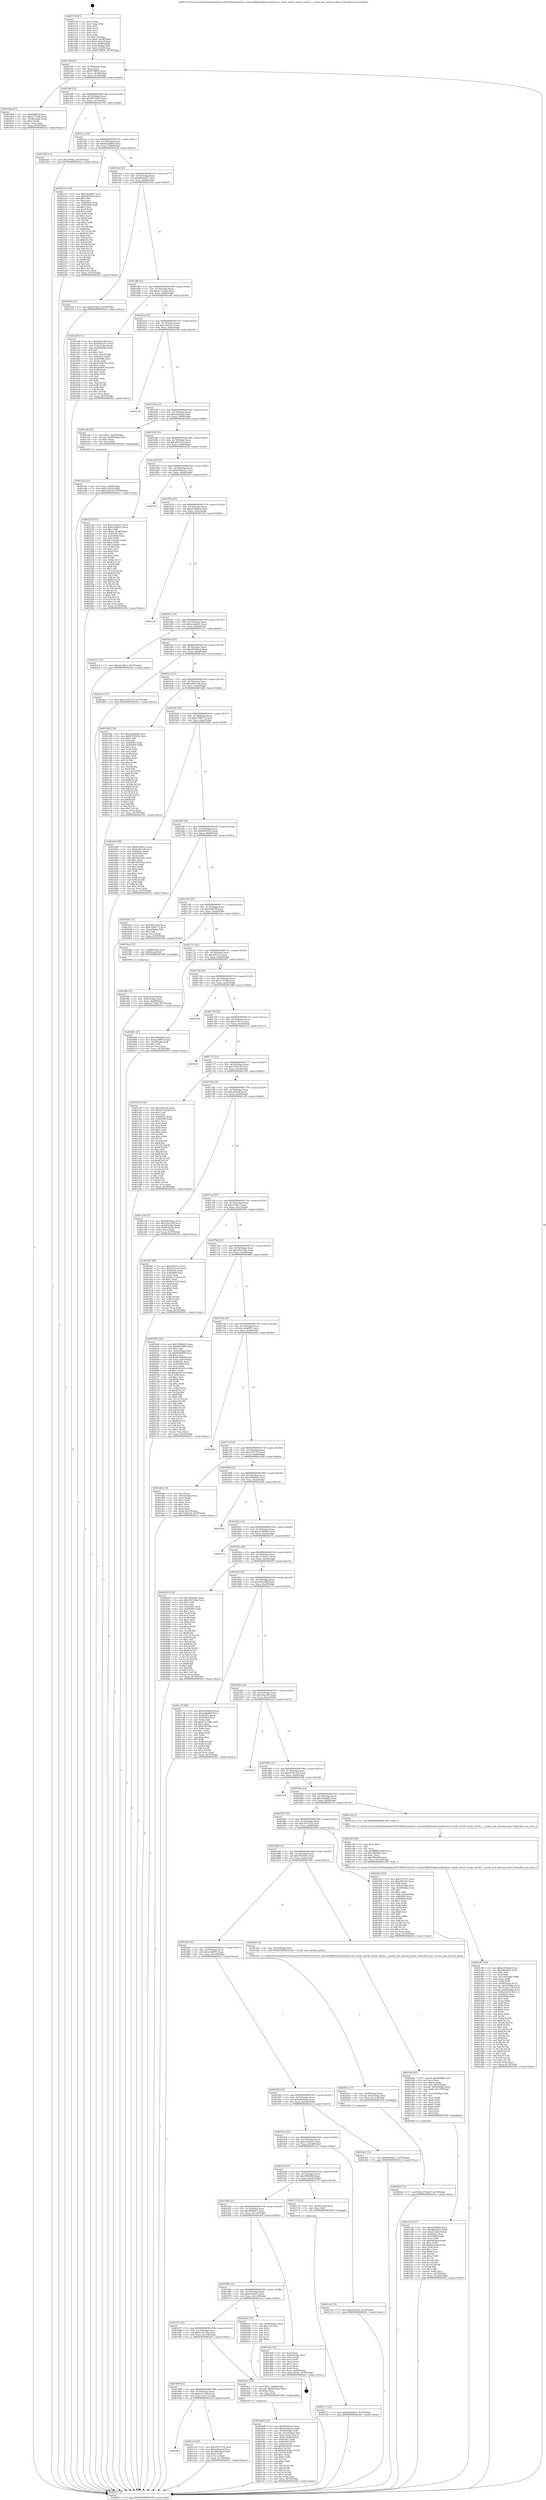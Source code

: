 digraph "0x401570" {
  label = "0x401570 (/mnt/c/Users/mathe/Desktop/tcc/POCII/binaries/extr_reactossdklib3rdpartystlportsrcc_locale_win32c_locale_win32.c__Locale_mon_decimal_point_Final-ollvm.out::main(0))"
  labelloc = "t"
  node[shape=record]

  Entry [label="",width=0.3,height=0.3,shape=circle,fillcolor=black,style=filled]
  "0x40159f" [label="{
     0x40159f [23]\l
     | [instrs]\l
     &nbsp;&nbsp;0x40159f \<+3\>: mov -0x70(%rbp),%eax\l
     &nbsp;&nbsp;0x4015a2 \<+2\>: mov %eax,%ecx\l
     &nbsp;&nbsp;0x4015a4 \<+6\>: sub $0x873ff939,%ecx\l
     &nbsp;&nbsp;0x4015aa \<+3\>: mov %eax,-0x74(%rbp)\l
     &nbsp;&nbsp;0x4015ad \<+3\>: mov %ecx,-0x78(%rbp)\l
     &nbsp;&nbsp;0x4015b0 \<+6\>: je 00000000004019bb \<main+0x44b\>\l
  }"]
  "0x4019bb" [label="{
     0x4019bb [27]\l
     | [instrs]\l
     &nbsp;&nbsp;0x4019bb \<+5\>: mov $0xf3d8f79f,%eax\l
     &nbsp;&nbsp;0x4019c0 \<+5\>: mov $0x31773db,%ecx\l
     &nbsp;&nbsp;0x4019c5 \<+3\>: mov -0x34(%rbp),%edx\l
     &nbsp;&nbsp;0x4019c8 \<+3\>: cmp $0x2,%edx\l
     &nbsp;&nbsp;0x4019cb \<+3\>: cmovne %ecx,%eax\l
     &nbsp;&nbsp;0x4019ce \<+3\>: mov %eax,-0x70(%rbp)\l
     &nbsp;&nbsp;0x4019d1 \<+5\>: jmp 000000000040241c \<main+0xeac\>\l
  }"]
  "0x4015b6" [label="{
     0x4015b6 [22]\l
     | [instrs]\l
     &nbsp;&nbsp;0x4015b6 \<+5\>: jmp 00000000004015bb \<main+0x4b\>\l
     &nbsp;&nbsp;0x4015bb \<+3\>: mov -0x74(%rbp),%eax\l
     &nbsp;&nbsp;0x4015be \<+5\>: sub $0x89576833,%eax\l
     &nbsp;&nbsp;0x4015c3 \<+3\>: mov %eax,-0x7c(%rbp)\l
     &nbsp;&nbsp;0x4015c6 \<+6\>: je 0000000000402164 \<main+0xbf4\>\l
  }"]
  "0x40241c" [label="{
     0x40241c [5]\l
     | [instrs]\l
     &nbsp;&nbsp;0x40241c \<+5\>: jmp 000000000040159f \<main+0x2f\>\l
  }"]
  "0x401570" [label="{
     0x401570 [47]\l
     | [instrs]\l
     &nbsp;&nbsp;0x401570 \<+1\>: push %rbp\l
     &nbsp;&nbsp;0x401571 \<+3\>: mov %rsp,%rbp\l
     &nbsp;&nbsp;0x401574 \<+2\>: push %r15\l
     &nbsp;&nbsp;0x401576 \<+2\>: push %r14\l
     &nbsp;&nbsp;0x401578 \<+2\>: push %r13\l
     &nbsp;&nbsp;0x40157a \<+2\>: push %r12\l
     &nbsp;&nbsp;0x40157c \<+1\>: push %rbx\l
     &nbsp;&nbsp;0x40157d \<+7\>: sub $0x118,%rsp\l
     &nbsp;&nbsp;0x401584 \<+7\>: movl $0x0,-0x38(%rbp)\l
     &nbsp;&nbsp;0x40158b \<+3\>: mov %edi,-0x3c(%rbp)\l
     &nbsp;&nbsp;0x40158e \<+4\>: mov %rsi,-0x48(%rbp)\l
     &nbsp;&nbsp;0x401592 \<+3\>: mov -0x3c(%rbp),%edi\l
     &nbsp;&nbsp;0x401595 \<+3\>: mov %edi,-0x34(%rbp)\l
     &nbsp;&nbsp;0x401598 \<+7\>: movl $0x873ff939,-0x70(%rbp)\l
  }"]
  Exit [label="",width=0.3,height=0.3,shape=circle,fillcolor=black,style=filled,peripheries=2]
  "0x402164" [label="{
     0x402164 [12]\l
     | [instrs]\l
     &nbsp;&nbsp;0x402164 \<+7\>: movl $0xef766cc,-0x70(%rbp)\l
     &nbsp;&nbsp;0x40216b \<+5\>: jmp 000000000040241c \<main+0xeac\>\l
  }"]
  "0x4015cc" [label="{
     0x4015cc [22]\l
     | [instrs]\l
     &nbsp;&nbsp;0x4015cc \<+5\>: jmp 00000000004015d1 \<main+0x61\>\l
     &nbsp;&nbsp;0x4015d1 \<+3\>: mov -0x74(%rbp),%eax\l
     &nbsp;&nbsp;0x4015d4 \<+5\>: sub $0x8d2bd819,%eax\l
     &nbsp;&nbsp;0x4015d9 \<+3\>: mov %eax,-0x80(%rbp)\l
     &nbsp;&nbsp;0x4015dc \<+6\>: je 00000000004021a5 \<main+0xc35\>\l
  }"]
  "0x40217c" [label="{
     0x40217c [12]\l
     | [instrs]\l
     &nbsp;&nbsp;0x40217c \<+7\>: movl $0x8d2bd819,-0x70(%rbp)\l
     &nbsp;&nbsp;0x402183 \<+5\>: jmp 000000000040241c \<main+0xeac\>\l
  }"]
  "0x4021a5" [label="{
     0x4021a5 [134]\l
     | [instrs]\l
     &nbsp;&nbsp;0x4021a5 \<+5\>: mov $0x1a6af207,%eax\l
     &nbsp;&nbsp;0x4021aa \<+5\>: mov $0xaf44765a,%ecx\l
     &nbsp;&nbsp;0x4021af \<+2\>: mov $0x1,%dl\l
     &nbsp;&nbsp;0x4021b1 \<+2\>: xor %esi,%esi\l
     &nbsp;&nbsp;0x4021b3 \<+7\>: mov 0x40505c,%edi\l
     &nbsp;&nbsp;0x4021ba \<+8\>: mov 0x405060,%r8d\l
     &nbsp;&nbsp;0x4021c2 \<+3\>: sub $0x1,%esi\l
     &nbsp;&nbsp;0x4021c5 \<+3\>: mov %edi,%r9d\l
     &nbsp;&nbsp;0x4021c8 \<+3\>: add %esi,%r9d\l
     &nbsp;&nbsp;0x4021cb \<+4\>: imul %r9d,%edi\l
     &nbsp;&nbsp;0x4021cf \<+3\>: and $0x1,%edi\l
     &nbsp;&nbsp;0x4021d2 \<+3\>: cmp $0x0,%edi\l
     &nbsp;&nbsp;0x4021d5 \<+4\>: sete %r10b\l
     &nbsp;&nbsp;0x4021d9 \<+4\>: cmp $0xa,%r8d\l
     &nbsp;&nbsp;0x4021dd \<+4\>: setl %r11b\l
     &nbsp;&nbsp;0x4021e1 \<+3\>: mov %r10b,%bl\l
     &nbsp;&nbsp;0x4021e4 \<+3\>: xor $0xff,%bl\l
     &nbsp;&nbsp;0x4021e7 \<+3\>: mov %r11b,%r14b\l
     &nbsp;&nbsp;0x4021ea \<+4\>: xor $0xff,%r14b\l
     &nbsp;&nbsp;0x4021ee \<+3\>: xor $0x0,%dl\l
     &nbsp;&nbsp;0x4021f1 \<+3\>: mov %bl,%r15b\l
     &nbsp;&nbsp;0x4021f4 \<+4\>: and $0x0,%r15b\l
     &nbsp;&nbsp;0x4021f8 \<+3\>: and %dl,%r10b\l
     &nbsp;&nbsp;0x4021fb \<+3\>: mov %r14b,%r12b\l
     &nbsp;&nbsp;0x4021fe \<+4\>: and $0x0,%r12b\l
     &nbsp;&nbsp;0x402202 \<+3\>: and %dl,%r11b\l
     &nbsp;&nbsp;0x402205 \<+3\>: or %r10b,%r15b\l
     &nbsp;&nbsp;0x402208 \<+3\>: or %r11b,%r12b\l
     &nbsp;&nbsp;0x40220b \<+3\>: xor %r12b,%r15b\l
     &nbsp;&nbsp;0x40220e \<+3\>: or %r14b,%bl\l
     &nbsp;&nbsp;0x402211 \<+3\>: xor $0xff,%bl\l
     &nbsp;&nbsp;0x402214 \<+3\>: or $0x0,%dl\l
     &nbsp;&nbsp;0x402217 \<+2\>: and %dl,%bl\l
     &nbsp;&nbsp;0x402219 \<+3\>: or %bl,%r15b\l
     &nbsp;&nbsp;0x40221c \<+4\>: test $0x1,%r15b\l
     &nbsp;&nbsp;0x402220 \<+3\>: cmovne %ecx,%eax\l
     &nbsp;&nbsp;0x402223 \<+3\>: mov %eax,-0x70(%rbp)\l
     &nbsp;&nbsp;0x402226 \<+5\>: jmp 000000000040241c \<main+0xeac\>\l
  }"]
  "0x4015e2" [label="{
     0x4015e2 [25]\l
     | [instrs]\l
     &nbsp;&nbsp;0x4015e2 \<+5\>: jmp 00000000004015e7 \<main+0x77\>\l
     &nbsp;&nbsp;0x4015e7 \<+3\>: mov -0x74(%rbp),%eax\l
     &nbsp;&nbsp;0x4015ea \<+5\>: sub $0x8fbeb207,%eax\l
     &nbsp;&nbsp;0x4015ef \<+6\>: mov %eax,-0x84(%rbp)\l
     &nbsp;&nbsp;0x4015f5 \<+6\>: je 0000000000401f36 \<main+0x9c6\>\l
  }"]
  "0x40202d" [label="{
     0x40202d [12]\l
     | [instrs]\l
     &nbsp;&nbsp;0x40202d \<+7\>: movl $0x22766a37,-0x70(%rbp)\l
     &nbsp;&nbsp;0x402034 \<+5\>: jmp 000000000040241c \<main+0xeac\>\l
  }"]
  "0x401f36" [label="{
     0x401f36 [12]\l
     | [instrs]\l
     &nbsp;&nbsp;0x401f36 \<+7\>: movl $0xef766cc,-0x70(%rbp)\l
     &nbsp;&nbsp;0x401f3d \<+5\>: jmp 000000000040241c \<main+0xeac\>\l
  }"]
  "0x4015fb" [label="{
     0x4015fb [25]\l
     | [instrs]\l
     &nbsp;&nbsp;0x4015fb \<+5\>: jmp 0000000000401600 \<main+0x90\>\l
     &nbsp;&nbsp;0x401600 \<+3\>: mov -0x74(%rbp),%eax\l
     &nbsp;&nbsp;0x401603 \<+5\>: sub $0x9e72acd4,%eax\l
     &nbsp;&nbsp;0x401608 \<+6\>: mov %eax,-0x88(%rbp)\l
     &nbsp;&nbsp;0x40160e \<+6\>: je 0000000000401adf \<main+0x56f\>\l
  }"]
  "0x401ecb" [label="{
     0x401ecb [107]\l
     | [instrs]\l
     &nbsp;&nbsp;0x401ecb \<+5\>: mov $0x223fdb69,%ecx\l
     &nbsp;&nbsp;0x401ed0 \<+5\>: mov $0x8fbeb207,%edx\l
     &nbsp;&nbsp;0x401ed5 \<+7\>: movl $0x0,-0x6c(%rbp)\l
     &nbsp;&nbsp;0x401edc \<+7\>: mov 0x40505c,%esi\l
     &nbsp;&nbsp;0x401ee3 \<+8\>: mov 0x405060,%r8d\l
     &nbsp;&nbsp;0x401eeb \<+3\>: mov %esi,%r9d\l
     &nbsp;&nbsp;0x401eee \<+7\>: sub $0x69a3ded,%r9d\l
     &nbsp;&nbsp;0x401ef5 \<+4\>: sub $0x1,%r9d\l
     &nbsp;&nbsp;0x401ef9 \<+7\>: add $0x69a3ded,%r9d\l
     &nbsp;&nbsp;0x401f00 \<+4\>: imul %r9d,%esi\l
     &nbsp;&nbsp;0x401f04 \<+3\>: and $0x1,%esi\l
     &nbsp;&nbsp;0x401f07 \<+3\>: cmp $0x0,%esi\l
     &nbsp;&nbsp;0x401f0a \<+4\>: sete %r10b\l
     &nbsp;&nbsp;0x401f0e \<+4\>: cmp $0xa,%r8d\l
     &nbsp;&nbsp;0x401f12 \<+4\>: setl %r11b\l
     &nbsp;&nbsp;0x401f16 \<+3\>: mov %r10b,%bl\l
     &nbsp;&nbsp;0x401f19 \<+3\>: and %r11b,%bl\l
     &nbsp;&nbsp;0x401f1c \<+3\>: xor %r11b,%r10b\l
     &nbsp;&nbsp;0x401f1f \<+3\>: or %r10b,%bl\l
     &nbsp;&nbsp;0x401f22 \<+3\>: test $0x1,%bl\l
     &nbsp;&nbsp;0x401f25 \<+3\>: cmovne %edx,%ecx\l
     &nbsp;&nbsp;0x401f28 \<+3\>: mov %ecx,-0x70(%rbp)\l
     &nbsp;&nbsp;0x401f2b \<+6\>: mov %eax,-0x128(%rbp)\l
     &nbsp;&nbsp;0x401f31 \<+5\>: jmp 000000000040241c \<main+0xeac\>\l
  }"]
  "0x401adf" [label="{
     0x401adf [111]\l
     | [instrs]\l
     &nbsp;&nbsp;0x401adf \<+5\>: mov $0x242ec4fc,%eax\l
     &nbsp;&nbsp;0x401ae4 \<+5\>: mov $0xf0932555,%ecx\l
     &nbsp;&nbsp;0x401ae9 \<+3\>: mov -0x5c(%rbp),%edx\l
     &nbsp;&nbsp;0x401aec \<+3\>: cmp -0x50(%rbp),%edx\l
     &nbsp;&nbsp;0x401aef \<+4\>: setl %sil\l
     &nbsp;&nbsp;0x401af3 \<+4\>: and $0x1,%sil\l
     &nbsp;&nbsp;0x401af7 \<+4\>: mov %sil,-0x2a(%rbp)\l
     &nbsp;&nbsp;0x401afb \<+7\>: mov 0x40505c,%edx\l
     &nbsp;&nbsp;0x401b02 \<+7\>: mov 0x405060,%edi\l
     &nbsp;&nbsp;0x401b09 \<+3\>: mov %edx,%r8d\l
     &nbsp;&nbsp;0x401b0c \<+7\>: sub $0x5038475d,%r8d\l
     &nbsp;&nbsp;0x401b13 \<+4\>: sub $0x1,%r8d\l
     &nbsp;&nbsp;0x401b17 \<+7\>: add $0x5038475d,%r8d\l
     &nbsp;&nbsp;0x401b1e \<+4\>: imul %r8d,%edx\l
     &nbsp;&nbsp;0x401b22 \<+3\>: and $0x1,%edx\l
     &nbsp;&nbsp;0x401b25 \<+3\>: cmp $0x0,%edx\l
     &nbsp;&nbsp;0x401b28 \<+4\>: sete %sil\l
     &nbsp;&nbsp;0x401b2c \<+3\>: cmp $0xa,%edi\l
     &nbsp;&nbsp;0x401b2f \<+4\>: setl %r9b\l
     &nbsp;&nbsp;0x401b33 \<+3\>: mov %sil,%r10b\l
     &nbsp;&nbsp;0x401b36 \<+3\>: and %r9b,%r10b\l
     &nbsp;&nbsp;0x401b39 \<+3\>: xor %r9b,%sil\l
     &nbsp;&nbsp;0x401b3c \<+3\>: or %sil,%r10b\l
     &nbsp;&nbsp;0x401b3f \<+4\>: test $0x1,%r10b\l
     &nbsp;&nbsp;0x401b43 \<+3\>: cmovne %ecx,%eax\l
     &nbsp;&nbsp;0x401b46 \<+3\>: mov %eax,-0x70(%rbp)\l
     &nbsp;&nbsp;0x401b49 \<+5\>: jmp 000000000040241c \<main+0xeac\>\l
  }"]
  "0x401614" [label="{
     0x401614 [25]\l
     | [instrs]\l
     &nbsp;&nbsp;0x401614 \<+5\>: jmp 0000000000401619 \<main+0xa9\>\l
     &nbsp;&nbsp;0x401619 \<+3\>: mov -0x74(%rbp),%eax\l
     &nbsp;&nbsp;0x40161c \<+5\>: sub $0xa2fa01ec,%eax\l
     &nbsp;&nbsp;0x401621 \<+6\>: mov %eax,-0x8c(%rbp)\l
     &nbsp;&nbsp;0x401627 \<+6\>: je 0000000000402194 \<main+0xc24\>\l
  }"]
  "0x401e8a" [label="{
     0x401e8a [65]\l
     | [instrs]\l
     &nbsp;&nbsp;0x401e8a \<+10\>: movabs $0x4030b6,%rdi\l
     &nbsp;&nbsp;0x401e94 \<+2\>: xor %ecx,%ecx\l
     &nbsp;&nbsp;0x401e96 \<+5\>: mov $0x1a,%edx\l
     &nbsp;&nbsp;0x401e9b \<+3\>: mov %al,-0x65(%rbp)\l
     &nbsp;&nbsp;0x401e9e \<+4\>: movsbl -0x65(%rbp),%eax\l
     &nbsp;&nbsp;0x401ea2 \<+6\>: mov %edx,-0x124(%rbp)\l
     &nbsp;&nbsp;0x401ea8 \<+1\>: cltd\l
     &nbsp;&nbsp;0x401ea9 \<+6\>: mov -0x124(%rbp),%esi\l
     &nbsp;&nbsp;0x401eaf \<+2\>: idiv %esi\l
     &nbsp;&nbsp;0x401eb1 \<+3\>: mov %ecx,%r8d\l
     &nbsp;&nbsp;0x401eb4 \<+3\>: sub %edx,%r8d\l
     &nbsp;&nbsp;0x401eb7 \<+2\>: mov %ecx,%edx\l
     &nbsp;&nbsp;0x401eb9 \<+3\>: sub $0x61,%edx\l
     &nbsp;&nbsp;0x401ebc \<+3\>: add %edx,%r8d\l
     &nbsp;&nbsp;0x401ebf \<+3\>: sub %r8d,%ecx\l
     &nbsp;&nbsp;0x401ec2 \<+2\>: mov %ecx,%esi\l
     &nbsp;&nbsp;0x401ec4 \<+2\>: mov $0x0,%al\l
     &nbsp;&nbsp;0x401ec6 \<+5\>: call 0000000000401040 \<printf@plt\>\l
     | [calls]\l
     &nbsp;&nbsp;0x401040 \{1\} (unknown)\l
  }"]
  "0x402194" [label="{
     0x402194\l
  }", style=dashed]
  "0x40162d" [label="{
     0x40162d [25]\l
     | [instrs]\l
     &nbsp;&nbsp;0x40162d \<+5\>: jmp 0000000000401632 \<main+0xc2\>\l
     &nbsp;&nbsp;0x401632 \<+3\>: mov -0x74(%rbp),%eax\l
     &nbsp;&nbsp;0x401635 \<+5\>: sub $0xaa5faeed,%eax\l
     &nbsp;&nbsp;0x40163a \<+6\>: mov %eax,-0x90(%rbp)\l
     &nbsp;&nbsp;0x401640 \<+6\>: je 0000000000401a2b \<main+0x4bb\>\l
  }"]
  "0x401cf8" [label="{
     0x401cf8 [169]\l
     | [instrs]\l
     &nbsp;&nbsp;0x401cf8 \<+5\>: mov $0xb2584dc8,%ecx\l
     &nbsp;&nbsp;0x401cfd \<+5\>: mov $0x50b2feeb,%edx\l
     &nbsp;&nbsp;0x401d02 \<+3\>: mov $0x1,%sil\l
     &nbsp;&nbsp;0x401d05 \<+2\>: xor %edi,%edi\l
     &nbsp;&nbsp;0x401d07 \<+7\>: mov -0x120(%rbp),%r8d\l
     &nbsp;&nbsp;0x401d0e \<+4\>: imul %eax,%r8d\l
     &nbsp;&nbsp;0x401d12 \<+3\>: mov %r8b,%r9b\l
     &nbsp;&nbsp;0x401d15 \<+4\>: mov -0x58(%rbp),%r10\l
     &nbsp;&nbsp;0x401d19 \<+4\>: movslq -0x5c(%rbp),%r11\l
     &nbsp;&nbsp;0x401d1d \<+4\>: mov (%r10,%r11,8),%r10\l
     &nbsp;&nbsp;0x401d21 \<+4\>: movslq -0x64(%rbp),%r11\l
     &nbsp;&nbsp;0x401d25 \<+4\>: mov %r9b,(%r10,%r11,1)\l
     &nbsp;&nbsp;0x401d29 \<+7\>: mov 0x40505c,%eax\l
     &nbsp;&nbsp;0x401d30 \<+8\>: mov 0x405060,%r8d\l
     &nbsp;&nbsp;0x401d38 \<+3\>: sub $0x1,%edi\l
     &nbsp;&nbsp;0x401d3b \<+2\>: mov %eax,%ebx\l
     &nbsp;&nbsp;0x401d3d \<+2\>: add %edi,%ebx\l
     &nbsp;&nbsp;0x401d3f \<+3\>: imul %ebx,%eax\l
     &nbsp;&nbsp;0x401d42 \<+3\>: and $0x1,%eax\l
     &nbsp;&nbsp;0x401d45 \<+3\>: cmp $0x0,%eax\l
     &nbsp;&nbsp;0x401d48 \<+4\>: sete %r9b\l
     &nbsp;&nbsp;0x401d4c \<+4\>: cmp $0xa,%r8d\l
     &nbsp;&nbsp;0x401d50 \<+4\>: setl %r14b\l
     &nbsp;&nbsp;0x401d54 \<+3\>: mov %r9b,%r15b\l
     &nbsp;&nbsp;0x401d57 \<+4\>: xor $0xff,%r15b\l
     &nbsp;&nbsp;0x401d5b \<+3\>: mov %r14b,%r12b\l
     &nbsp;&nbsp;0x401d5e \<+4\>: xor $0xff,%r12b\l
     &nbsp;&nbsp;0x401d62 \<+4\>: xor $0x1,%sil\l
     &nbsp;&nbsp;0x401d66 \<+3\>: mov %r15b,%r13b\l
     &nbsp;&nbsp;0x401d69 \<+4\>: and $0xff,%r13b\l
     &nbsp;&nbsp;0x401d6d \<+3\>: and %sil,%r9b\l
     &nbsp;&nbsp;0x401d70 \<+3\>: mov %r12b,%al\l
     &nbsp;&nbsp;0x401d73 \<+2\>: and $0xff,%al\l
     &nbsp;&nbsp;0x401d75 \<+3\>: and %sil,%r14b\l
     &nbsp;&nbsp;0x401d78 \<+3\>: or %r9b,%r13b\l
     &nbsp;&nbsp;0x401d7b \<+3\>: or %r14b,%al\l
     &nbsp;&nbsp;0x401d7e \<+3\>: xor %al,%r13b\l
     &nbsp;&nbsp;0x401d81 \<+3\>: or %r12b,%r15b\l
     &nbsp;&nbsp;0x401d84 \<+4\>: xor $0xff,%r15b\l
     &nbsp;&nbsp;0x401d88 \<+4\>: or $0x1,%sil\l
     &nbsp;&nbsp;0x401d8c \<+3\>: and %sil,%r15b\l
     &nbsp;&nbsp;0x401d8f \<+3\>: or %r15b,%r13b\l
     &nbsp;&nbsp;0x401d92 \<+4\>: test $0x1,%r13b\l
     &nbsp;&nbsp;0x401d96 \<+3\>: cmovne %edx,%ecx\l
     &nbsp;&nbsp;0x401d99 \<+3\>: mov %ecx,-0x70(%rbp)\l
     &nbsp;&nbsp;0x401d9c \<+5\>: jmp 000000000040241c \<main+0xeac\>\l
  }"]
  "0x401a2b" [label="{
     0x401a2b [23]\l
     | [instrs]\l
     &nbsp;&nbsp;0x401a2b \<+7\>: movl $0x1,-0x50(%rbp)\l
     &nbsp;&nbsp;0x401a32 \<+4\>: movslq -0x50(%rbp),%rax\l
     &nbsp;&nbsp;0x401a36 \<+4\>: shl $0x3,%rax\l
     &nbsp;&nbsp;0x401a3a \<+3\>: mov %rax,%rdi\l
     &nbsp;&nbsp;0x401a3d \<+5\>: call 0000000000401050 \<malloc@plt\>\l
     | [calls]\l
     &nbsp;&nbsp;0x401050 \{1\} (unknown)\l
  }"]
  "0x401646" [label="{
     0x401646 [25]\l
     | [instrs]\l
     &nbsp;&nbsp;0x401646 \<+5\>: jmp 000000000040164b \<main+0xdb\>\l
     &nbsp;&nbsp;0x40164b \<+3\>: mov -0x74(%rbp),%eax\l
     &nbsp;&nbsp;0x40164e \<+5\>: sub $0xaf44765a,%eax\l
     &nbsp;&nbsp;0x401653 \<+6\>: mov %eax,-0x94(%rbp)\l
     &nbsp;&nbsp;0x401659 \<+6\>: je 000000000040222b \<main+0xcbb\>\l
  }"]
  "0x401cd0" [label="{
     0x401cd0 [40]\l
     | [instrs]\l
     &nbsp;&nbsp;0x401cd0 \<+5\>: mov $0x2,%ecx\l
     &nbsp;&nbsp;0x401cd5 \<+1\>: cltd\l
     &nbsp;&nbsp;0x401cd6 \<+2\>: idiv %ecx\l
     &nbsp;&nbsp;0x401cd8 \<+6\>: imul $0xfffffffe,%edx,%ecx\l
     &nbsp;&nbsp;0x401cde \<+6\>: sub $0x796a485,%ecx\l
     &nbsp;&nbsp;0x401ce4 \<+3\>: add $0x1,%ecx\l
     &nbsp;&nbsp;0x401ce7 \<+6\>: add $0x796a485,%ecx\l
     &nbsp;&nbsp;0x401ced \<+6\>: mov %ecx,-0x120(%rbp)\l
     &nbsp;&nbsp;0x401cf3 \<+5\>: call 0000000000401160 \<next_i\>\l
     | [calls]\l
     &nbsp;&nbsp;0x401160 \{1\} (/mnt/c/Users/mathe/Desktop/tcc/POCII/binaries/extr_reactossdklib3rdpartystlportsrcc_locale_win32c_locale_win32.c__Locale_mon_decimal_point_Final-ollvm.out::next_i)\l
  }"]
  "0x40222b" [label="{
     0x40222b [151]\l
     | [instrs]\l
     &nbsp;&nbsp;0x40222b \<+5\>: mov $0x1a6af207,%eax\l
     &nbsp;&nbsp;0x402230 \<+5\>: mov $0xbcabbb22,%ecx\l
     &nbsp;&nbsp;0x402235 \<+2\>: mov $0x1,%dl\l
     &nbsp;&nbsp;0x402237 \<+7\>: movl $0x0,-0x38(%rbp)\l
     &nbsp;&nbsp;0x40223e \<+7\>: mov 0x40505c,%esi\l
     &nbsp;&nbsp;0x402245 \<+7\>: mov 0x405060,%edi\l
     &nbsp;&nbsp;0x40224c \<+3\>: mov %esi,%r8d\l
     &nbsp;&nbsp;0x40224f \<+7\>: add $0x7e2ab61,%r8d\l
     &nbsp;&nbsp;0x402256 \<+4\>: sub $0x1,%r8d\l
     &nbsp;&nbsp;0x40225a \<+7\>: sub $0x7e2ab61,%r8d\l
     &nbsp;&nbsp;0x402261 \<+4\>: imul %r8d,%esi\l
     &nbsp;&nbsp;0x402265 \<+3\>: and $0x1,%esi\l
     &nbsp;&nbsp;0x402268 \<+3\>: cmp $0x0,%esi\l
     &nbsp;&nbsp;0x40226b \<+4\>: sete %r9b\l
     &nbsp;&nbsp;0x40226f \<+3\>: cmp $0xa,%edi\l
     &nbsp;&nbsp;0x402272 \<+4\>: setl %r10b\l
     &nbsp;&nbsp;0x402276 \<+3\>: mov %r9b,%r11b\l
     &nbsp;&nbsp;0x402279 \<+4\>: xor $0xff,%r11b\l
     &nbsp;&nbsp;0x40227d \<+3\>: mov %r10b,%bl\l
     &nbsp;&nbsp;0x402280 \<+3\>: xor $0xff,%bl\l
     &nbsp;&nbsp;0x402283 \<+3\>: xor $0x1,%dl\l
     &nbsp;&nbsp;0x402286 \<+3\>: mov %r11b,%r14b\l
     &nbsp;&nbsp;0x402289 \<+4\>: and $0xff,%r14b\l
     &nbsp;&nbsp;0x40228d \<+3\>: and %dl,%r9b\l
     &nbsp;&nbsp;0x402290 \<+3\>: mov %bl,%r15b\l
     &nbsp;&nbsp;0x402293 \<+4\>: and $0xff,%r15b\l
     &nbsp;&nbsp;0x402297 \<+3\>: and %dl,%r10b\l
     &nbsp;&nbsp;0x40229a \<+3\>: or %r9b,%r14b\l
     &nbsp;&nbsp;0x40229d \<+3\>: or %r10b,%r15b\l
     &nbsp;&nbsp;0x4022a0 \<+3\>: xor %r15b,%r14b\l
     &nbsp;&nbsp;0x4022a3 \<+3\>: or %bl,%r11b\l
     &nbsp;&nbsp;0x4022a6 \<+4\>: xor $0xff,%r11b\l
     &nbsp;&nbsp;0x4022aa \<+3\>: or $0x1,%dl\l
     &nbsp;&nbsp;0x4022ad \<+3\>: and %dl,%r11b\l
     &nbsp;&nbsp;0x4022b0 \<+3\>: or %r11b,%r14b\l
     &nbsp;&nbsp;0x4022b3 \<+4\>: test $0x1,%r14b\l
     &nbsp;&nbsp;0x4022b7 \<+3\>: cmovne %ecx,%eax\l
     &nbsp;&nbsp;0x4022ba \<+3\>: mov %eax,-0x70(%rbp)\l
     &nbsp;&nbsp;0x4022bd \<+5\>: jmp 000000000040241c \<main+0xeac\>\l
  }"]
  "0x40165f" [label="{
     0x40165f [25]\l
     | [instrs]\l
     &nbsp;&nbsp;0x40165f \<+5\>: jmp 0000000000401664 \<main+0xf4\>\l
     &nbsp;&nbsp;0x401664 \<+3\>: mov -0x74(%rbp),%eax\l
     &nbsp;&nbsp;0x401667 \<+5\>: sub $0xb039bce2,%eax\l
     &nbsp;&nbsp;0x40166c \<+6\>: mov %eax,-0x98(%rbp)\l
     &nbsp;&nbsp;0x401672 \<+6\>: je 00000000004022ef \<main+0xd7f\>\l
  }"]
  "0x401bd8" [label="{
     0x401bd8 [116]\l
     | [instrs]\l
     &nbsp;&nbsp;0x401bd8 \<+5\>: mov $0xb039bce2,%ecx\l
     &nbsp;&nbsp;0x401bdd \<+5\>: mov $0x5144ab25,%edx\l
     &nbsp;&nbsp;0x401be2 \<+4\>: mov -0x58(%rbp),%rdi\l
     &nbsp;&nbsp;0x401be6 \<+4\>: movslq -0x5c(%rbp),%rsi\l
     &nbsp;&nbsp;0x401bea \<+4\>: mov %rax,(%rdi,%rsi,8)\l
     &nbsp;&nbsp;0x401bee \<+7\>: movl $0x0,-0x64(%rbp)\l
     &nbsp;&nbsp;0x401bf5 \<+8\>: mov 0x40505c,%r8d\l
     &nbsp;&nbsp;0x401bfd \<+8\>: mov 0x405060,%r9d\l
     &nbsp;&nbsp;0x401c05 \<+3\>: mov %r8d,%r10d\l
     &nbsp;&nbsp;0x401c08 \<+7\>: add $0x663e645e,%r10d\l
     &nbsp;&nbsp;0x401c0f \<+4\>: sub $0x1,%r10d\l
     &nbsp;&nbsp;0x401c13 \<+7\>: sub $0x663e645e,%r10d\l
     &nbsp;&nbsp;0x401c1a \<+4\>: imul %r10d,%r8d\l
     &nbsp;&nbsp;0x401c1e \<+4\>: and $0x1,%r8d\l
     &nbsp;&nbsp;0x401c22 \<+4\>: cmp $0x0,%r8d\l
     &nbsp;&nbsp;0x401c26 \<+4\>: sete %r11b\l
     &nbsp;&nbsp;0x401c2a \<+4\>: cmp $0xa,%r9d\l
     &nbsp;&nbsp;0x401c2e \<+3\>: setl %bl\l
     &nbsp;&nbsp;0x401c31 \<+3\>: mov %r11b,%r14b\l
     &nbsp;&nbsp;0x401c34 \<+3\>: and %bl,%r14b\l
     &nbsp;&nbsp;0x401c37 \<+3\>: xor %bl,%r11b\l
     &nbsp;&nbsp;0x401c3a \<+3\>: or %r11b,%r14b\l
     &nbsp;&nbsp;0x401c3d \<+4\>: test $0x1,%r14b\l
     &nbsp;&nbsp;0x401c41 \<+3\>: cmovne %edx,%ecx\l
     &nbsp;&nbsp;0x401c44 \<+3\>: mov %ecx,-0x70(%rbp)\l
     &nbsp;&nbsp;0x401c47 \<+5\>: jmp 000000000040241c \<main+0xeac\>\l
  }"]
  "0x4022ef" [label="{
     0x4022ef\l
  }", style=dashed]
  "0x401678" [label="{
     0x401678 [25]\l
     | [instrs]\l
     &nbsp;&nbsp;0x401678 \<+5\>: jmp 000000000040167d \<main+0x10d\>\l
     &nbsp;&nbsp;0x40167d \<+3\>: mov -0x74(%rbp),%eax\l
     &nbsp;&nbsp;0x401680 \<+5\>: sub $0xb2584dc8,%eax\l
     &nbsp;&nbsp;0x401685 \<+6\>: mov %eax,-0x9c(%rbp)\l
     &nbsp;&nbsp;0x40168b \<+6\>: je 0000000000402325 \<main+0xdb5\>\l
  }"]
  "0x401a42" [label="{
     0x401a42 [23]\l
     | [instrs]\l
     &nbsp;&nbsp;0x401a42 \<+4\>: mov %rax,-0x58(%rbp)\l
     &nbsp;&nbsp;0x401a46 \<+7\>: movl $0x0,-0x5c(%rbp)\l
     &nbsp;&nbsp;0x401a4d \<+7\>: movl $0x7226e18,-0x70(%rbp)\l
     &nbsp;&nbsp;0x401a54 \<+5\>: jmp 000000000040241c \<main+0xeac\>\l
  }"]
  "0x402325" [label="{
     0x402325\l
  }", style=dashed]
  "0x401691" [label="{
     0x401691 [25]\l
     | [instrs]\l
     &nbsp;&nbsp;0x401691 \<+5\>: jmp 0000000000401696 \<main+0x126\>\l
     &nbsp;&nbsp;0x401696 \<+3\>: mov -0x74(%rbp),%eax\l
     &nbsp;&nbsp;0x401699 \<+5\>: sub $0xbcabbb22,%eax\l
     &nbsp;&nbsp;0x40169e \<+6\>: mov %eax,-0xa0(%rbp)\l
     &nbsp;&nbsp;0x4016a4 \<+6\>: je 00000000004022c2 \<main+0xd52\>\l
  }"]
  "0x4019b1" [label="{
     0x4019b1\l
  }", style=dashed]
  "0x4022c2" [label="{
     0x4022c2 [12]\l
     | [instrs]\l
     &nbsp;&nbsp;0x4022c2 \<+7\>: movl $0x64c2f4e1,-0x70(%rbp)\l
     &nbsp;&nbsp;0x4022c9 \<+5\>: jmp 000000000040241c \<main+0xeac\>\l
  }"]
  "0x4016aa" [label="{
     0x4016aa [25]\l
     | [instrs]\l
     &nbsp;&nbsp;0x4016aa \<+5\>: jmp 00000000004016af \<main+0x13f\>\l
     &nbsp;&nbsp;0x4016af \<+3\>: mov -0x74(%rbp),%eax\l
     &nbsp;&nbsp;0x4016b2 \<+5\>: sub $0xd0528dc4,%eax\l
     &nbsp;&nbsp;0x4016b7 \<+6\>: mov %eax,-0xa4(%rbp)\l
     &nbsp;&nbsp;0x4016bd \<+6\>: je 0000000000401dce \<main+0x85e\>\l
  }"]
  "0x401a10" [label="{
     0x401a10 [27]\l
     | [instrs]\l
     &nbsp;&nbsp;0x401a10 \<+5\>: mov $0x297b77e4,%eax\l
     &nbsp;&nbsp;0x401a15 \<+5\>: mov $0xaa5faeed,%ecx\l
     &nbsp;&nbsp;0x401a1a \<+3\>: mov -0x30(%rbp),%edx\l
     &nbsp;&nbsp;0x401a1d \<+3\>: cmp $0x0,%edx\l
     &nbsp;&nbsp;0x401a20 \<+3\>: cmove %ecx,%eax\l
     &nbsp;&nbsp;0x401a23 \<+3\>: mov %eax,-0x70(%rbp)\l
     &nbsp;&nbsp;0x401a26 \<+5\>: jmp 000000000040241c \<main+0xeac\>\l
  }"]
  "0x401dce" [label="{
     0x401dce [12]\l
     | [instrs]\l
     &nbsp;&nbsp;0x401dce \<+7\>: movl $0x1d1f5719,-0x70(%rbp)\l
     &nbsp;&nbsp;0x401dd5 \<+5\>: jmp 000000000040241c \<main+0xeac\>\l
  }"]
  "0x4016c3" [label="{
     0x4016c3 [25]\l
     | [instrs]\l
     &nbsp;&nbsp;0x4016c3 \<+5\>: jmp 00000000004016c8 \<main+0x158\>\l
     &nbsp;&nbsp;0x4016c8 \<+3\>: mov -0x74(%rbp),%eax\l
     &nbsp;&nbsp;0x4016cb \<+5\>: sub $0xe0401ee6,%eax\l
     &nbsp;&nbsp;0x4016d0 \<+6\>: mov %eax,-0xa8(%rbp)\l
     &nbsp;&nbsp;0x4016d6 \<+6\>: je 0000000000401dfb \<main+0x88b\>\l
  }"]
  "0x401998" [label="{
     0x401998 [25]\l
     | [instrs]\l
     &nbsp;&nbsp;0x401998 \<+5\>: jmp 000000000040199d \<main+0x42d\>\l
     &nbsp;&nbsp;0x40199d \<+3\>: mov -0x74(%rbp),%eax\l
     &nbsp;&nbsp;0x4019a0 \<+5\>: sub $0x6cd77eb9,%eax\l
     &nbsp;&nbsp;0x4019a5 \<+6\>: mov %eax,-0x11c(%rbp)\l
     &nbsp;&nbsp;0x4019ab \<+6\>: je 0000000000401a10 \<main+0x4a0\>\l
  }"]
  "0x401dfb" [label="{
     0x401dfb [134]\l
     | [instrs]\l
     &nbsp;&nbsp;0x401dfb \<+5\>: mov $0x223fdb69,%eax\l
     &nbsp;&nbsp;0x401e00 \<+5\>: mov $0x47035431,%ecx\l
     &nbsp;&nbsp;0x401e05 \<+2\>: mov $0x1,%dl\l
     &nbsp;&nbsp;0x401e07 \<+2\>: xor %esi,%esi\l
     &nbsp;&nbsp;0x401e09 \<+7\>: mov 0x40505c,%edi\l
     &nbsp;&nbsp;0x401e10 \<+8\>: mov 0x405060,%r8d\l
     &nbsp;&nbsp;0x401e18 \<+3\>: sub $0x1,%esi\l
     &nbsp;&nbsp;0x401e1b \<+3\>: mov %edi,%r9d\l
     &nbsp;&nbsp;0x401e1e \<+3\>: add %esi,%r9d\l
     &nbsp;&nbsp;0x401e21 \<+4\>: imul %r9d,%edi\l
     &nbsp;&nbsp;0x401e25 \<+3\>: and $0x1,%edi\l
     &nbsp;&nbsp;0x401e28 \<+3\>: cmp $0x0,%edi\l
     &nbsp;&nbsp;0x401e2b \<+4\>: sete %r10b\l
     &nbsp;&nbsp;0x401e2f \<+4\>: cmp $0xa,%r8d\l
     &nbsp;&nbsp;0x401e33 \<+4\>: setl %r11b\l
     &nbsp;&nbsp;0x401e37 \<+3\>: mov %r10b,%bl\l
     &nbsp;&nbsp;0x401e3a \<+3\>: xor $0xff,%bl\l
     &nbsp;&nbsp;0x401e3d \<+3\>: mov %r11b,%r14b\l
     &nbsp;&nbsp;0x401e40 \<+4\>: xor $0xff,%r14b\l
     &nbsp;&nbsp;0x401e44 \<+3\>: xor $0x1,%dl\l
     &nbsp;&nbsp;0x401e47 \<+3\>: mov %bl,%r15b\l
     &nbsp;&nbsp;0x401e4a \<+4\>: and $0xff,%r15b\l
     &nbsp;&nbsp;0x401e4e \<+3\>: and %dl,%r10b\l
     &nbsp;&nbsp;0x401e51 \<+3\>: mov %r14b,%r12b\l
     &nbsp;&nbsp;0x401e54 \<+4\>: and $0xff,%r12b\l
     &nbsp;&nbsp;0x401e58 \<+3\>: and %dl,%r11b\l
     &nbsp;&nbsp;0x401e5b \<+3\>: or %r10b,%r15b\l
     &nbsp;&nbsp;0x401e5e \<+3\>: or %r11b,%r12b\l
     &nbsp;&nbsp;0x401e61 \<+3\>: xor %r12b,%r15b\l
     &nbsp;&nbsp;0x401e64 \<+3\>: or %r14b,%bl\l
     &nbsp;&nbsp;0x401e67 \<+3\>: xor $0xff,%bl\l
     &nbsp;&nbsp;0x401e6a \<+3\>: or $0x1,%dl\l
     &nbsp;&nbsp;0x401e6d \<+2\>: and %dl,%bl\l
     &nbsp;&nbsp;0x401e6f \<+3\>: or %bl,%r15b\l
     &nbsp;&nbsp;0x401e72 \<+4\>: test $0x1,%r15b\l
     &nbsp;&nbsp;0x401e76 \<+3\>: cmovne %ecx,%eax\l
     &nbsp;&nbsp;0x401e79 \<+3\>: mov %eax,-0x70(%rbp)\l
     &nbsp;&nbsp;0x401e7c \<+5\>: jmp 000000000040241c \<main+0xeac\>\l
  }"]
  "0x4016dc" [label="{
     0x4016dc [25]\l
     | [instrs]\l
     &nbsp;&nbsp;0x4016dc \<+5\>: jmp 00000000004016e1 \<main+0x171\>\l
     &nbsp;&nbsp;0x4016e1 \<+3\>: mov -0x74(%rbp),%eax\l
     &nbsp;&nbsp;0x4016e4 \<+5\>: sub $0xe7086172,%eax\l
     &nbsp;&nbsp;0x4016e9 \<+6\>: mov %eax,-0xac(%rbp)\l
     &nbsp;&nbsp;0x4016ef \<+6\>: je 0000000000401b69 \<main+0x5f9\>\l
  }"]
  "0x401bc1" [label="{
     0x401bc1 [23]\l
     | [instrs]\l
     &nbsp;&nbsp;0x401bc1 \<+7\>: movl $0x1,-0x60(%rbp)\l
     &nbsp;&nbsp;0x401bc8 \<+4\>: movslq -0x60(%rbp),%rax\l
     &nbsp;&nbsp;0x401bcc \<+4\>: shl $0x0,%rax\l
     &nbsp;&nbsp;0x401bd0 \<+3\>: mov %rax,%rdi\l
     &nbsp;&nbsp;0x401bd3 \<+5\>: call 0000000000401050 \<malloc@plt\>\l
     | [calls]\l
     &nbsp;&nbsp;0x401050 \{1\} (unknown)\l
  }"]
  "0x401b69" [label="{
     0x401b69 [88]\l
     | [instrs]\l
     &nbsp;&nbsp;0x401b69 \<+5\>: mov $0xb039bce2,%eax\l
     &nbsp;&nbsp;0x401b6e \<+5\>: mov $0x6c3b7a2b,%ecx\l
     &nbsp;&nbsp;0x401b73 \<+7\>: mov 0x40505c,%edx\l
     &nbsp;&nbsp;0x401b7a \<+7\>: mov 0x405060,%esi\l
     &nbsp;&nbsp;0x401b81 \<+2\>: mov %edx,%edi\l
     &nbsp;&nbsp;0x401b83 \<+6\>: add $0x1662eda2,%edi\l
     &nbsp;&nbsp;0x401b89 \<+3\>: sub $0x1,%edi\l
     &nbsp;&nbsp;0x401b8c \<+6\>: sub $0x1662eda2,%edi\l
     &nbsp;&nbsp;0x401b92 \<+3\>: imul %edi,%edx\l
     &nbsp;&nbsp;0x401b95 \<+3\>: and $0x1,%edx\l
     &nbsp;&nbsp;0x401b98 \<+3\>: cmp $0x0,%edx\l
     &nbsp;&nbsp;0x401b9b \<+4\>: sete %r8b\l
     &nbsp;&nbsp;0x401b9f \<+3\>: cmp $0xa,%esi\l
     &nbsp;&nbsp;0x401ba2 \<+4\>: setl %r9b\l
     &nbsp;&nbsp;0x401ba6 \<+3\>: mov %r8b,%r10b\l
     &nbsp;&nbsp;0x401ba9 \<+3\>: and %r9b,%r10b\l
     &nbsp;&nbsp;0x401bac \<+3\>: xor %r9b,%r8b\l
     &nbsp;&nbsp;0x401baf \<+3\>: or %r8b,%r10b\l
     &nbsp;&nbsp;0x401bb2 \<+4\>: test $0x1,%r10b\l
     &nbsp;&nbsp;0x401bb6 \<+3\>: cmovne %ecx,%eax\l
     &nbsp;&nbsp;0x401bb9 \<+3\>: mov %eax,-0x70(%rbp)\l
     &nbsp;&nbsp;0x401bbc \<+5\>: jmp 000000000040241c \<main+0xeac\>\l
  }"]
  "0x4016f5" [label="{
     0x4016f5 [25]\l
     | [instrs]\l
     &nbsp;&nbsp;0x4016f5 \<+5\>: jmp 00000000004016fa \<main+0x18a\>\l
     &nbsp;&nbsp;0x4016fa \<+3\>: mov -0x74(%rbp),%eax\l
     &nbsp;&nbsp;0x4016fd \<+5\>: sub $0xf0932555,%eax\l
     &nbsp;&nbsp;0x401702 \<+6\>: mov %eax,-0xb0(%rbp)\l
     &nbsp;&nbsp;0x401708 \<+6\>: je 0000000000401b4e \<main+0x5de\>\l
  }"]
  "0x40197f" [label="{
     0x40197f [25]\l
     | [instrs]\l
     &nbsp;&nbsp;0x40197f \<+5\>: jmp 0000000000401984 \<main+0x414\>\l
     &nbsp;&nbsp;0x401984 \<+3\>: mov -0x74(%rbp),%eax\l
     &nbsp;&nbsp;0x401987 \<+5\>: sub $0x6c3b7a2b,%eax\l
     &nbsp;&nbsp;0x40198c \<+6\>: mov %eax,-0x118(%rbp)\l
     &nbsp;&nbsp;0x401992 \<+6\>: je 0000000000401bc1 \<main+0x651\>\l
  }"]
  "0x401b4e" [label="{
     0x401b4e [27]\l
     | [instrs]\l
     &nbsp;&nbsp;0x401b4e \<+5\>: mov $0xe0401ee6,%eax\l
     &nbsp;&nbsp;0x401b53 \<+5\>: mov $0xe7086172,%ecx\l
     &nbsp;&nbsp;0x401b58 \<+3\>: mov -0x2a(%rbp),%dl\l
     &nbsp;&nbsp;0x401b5b \<+3\>: test $0x1,%dl\l
     &nbsp;&nbsp;0x401b5e \<+3\>: cmovne %ecx,%eax\l
     &nbsp;&nbsp;0x401b61 \<+3\>: mov %eax,-0x70(%rbp)\l
     &nbsp;&nbsp;0x401b64 \<+5\>: jmp 000000000040241c \<main+0xeac\>\l
  }"]
  "0x40170e" [label="{
     0x40170e [25]\l
     | [instrs]\l
     &nbsp;&nbsp;0x40170e \<+5\>: jmp 0000000000401713 \<main+0x1a3\>\l
     &nbsp;&nbsp;0x401713 \<+3\>: mov -0x74(%rbp),%eax\l
     &nbsp;&nbsp;0x401716 \<+5\>: sub $0xf3d8f79f,%eax\l
     &nbsp;&nbsp;0x40171b \<+6\>: mov %eax,-0xb4(%rbp)\l
     &nbsp;&nbsp;0x401721 \<+6\>: je 00000000004019ee \<main+0x47e\>\l
  }"]
  "0x4022ce" [label="{
     0x4022ce [21]\l
     | [instrs]\l
     &nbsp;&nbsp;0x4022ce \<+3\>: mov -0x38(%rbp),%eax\l
     &nbsp;&nbsp;0x4022d1 \<+7\>: add $0x118,%rsp\l
     &nbsp;&nbsp;0x4022d8 \<+1\>: pop %rbx\l
     &nbsp;&nbsp;0x4022d9 \<+2\>: pop %r12\l
     &nbsp;&nbsp;0x4022db \<+2\>: pop %r13\l
     &nbsp;&nbsp;0x4022dd \<+2\>: pop %r14\l
     &nbsp;&nbsp;0x4022df \<+2\>: pop %r15\l
     &nbsp;&nbsp;0x4022e1 \<+1\>: pop %rbp\l
     &nbsp;&nbsp;0x4022e2 \<+1\>: ret\l
  }"]
  "0x4019ee" [label="{
     0x4019ee [13]\l
     | [instrs]\l
     &nbsp;&nbsp;0x4019ee \<+4\>: mov -0x48(%rbp),%rax\l
     &nbsp;&nbsp;0x4019f2 \<+4\>: mov 0x8(%rax),%rdi\l
     &nbsp;&nbsp;0x4019f6 \<+5\>: call 0000000000401060 \<atoi@plt\>\l
     | [calls]\l
     &nbsp;&nbsp;0x401060 \{1\} (unknown)\l
  }"]
  "0x401727" [label="{
     0x401727 [25]\l
     | [instrs]\l
     &nbsp;&nbsp;0x401727 \<+5\>: jmp 000000000040172c \<main+0x1bc\>\l
     &nbsp;&nbsp;0x40172c \<+3\>: mov -0x74(%rbp),%eax\l
     &nbsp;&nbsp;0x40172f \<+5\>: sub $0x26f2325,%eax\l
     &nbsp;&nbsp;0x401734 \<+6\>: mov %eax,-0xb8(%rbp)\l
     &nbsp;&nbsp;0x40173a \<+6\>: je 0000000000402001 \<main+0xa91\>\l
  }"]
  "0x4019fb" [label="{
     0x4019fb [21]\l
     | [instrs]\l
     &nbsp;&nbsp;0x4019fb \<+3\>: mov %eax,-0x4c(%rbp)\l
     &nbsp;&nbsp;0x4019fe \<+3\>: mov -0x4c(%rbp),%eax\l
     &nbsp;&nbsp;0x401a01 \<+3\>: mov %eax,-0x30(%rbp)\l
     &nbsp;&nbsp;0x401a04 \<+7\>: movl $0x6cd77eb9,-0x70(%rbp)\l
     &nbsp;&nbsp;0x401a0b \<+5\>: jmp 000000000040241c \<main+0xeac\>\l
  }"]
  "0x401966" [label="{
     0x401966 [25]\l
     | [instrs]\l
     &nbsp;&nbsp;0x401966 \<+5\>: jmp 000000000040196b \<main+0x3fb\>\l
     &nbsp;&nbsp;0x40196b \<+3\>: mov -0x74(%rbp),%eax\l
     &nbsp;&nbsp;0x40196e \<+5\>: sub $0x64c2f4e1,%eax\l
     &nbsp;&nbsp;0x401973 \<+6\>: mov %eax,-0x114(%rbp)\l
     &nbsp;&nbsp;0x401979 \<+6\>: je 00000000004022ce \<main+0xd5e\>\l
  }"]
  "0x402001" [label="{
     0x402001 [27]\l
     | [instrs]\l
     &nbsp;&nbsp;0x402001 \<+5\>: mov $0x56862f0d,%eax\l
     &nbsp;&nbsp;0x402006 \<+5\>: mov $0x4cc94875,%ecx\l
     &nbsp;&nbsp;0x40200b \<+3\>: mov -0x29(%rbp),%dl\l
     &nbsp;&nbsp;0x40200e \<+3\>: test $0x1,%dl\l
     &nbsp;&nbsp;0x402011 \<+3\>: cmovne %ecx,%eax\l
     &nbsp;&nbsp;0x402014 \<+3\>: mov %eax,-0x70(%rbp)\l
     &nbsp;&nbsp;0x402017 \<+5\>: jmp 000000000040241c \<main+0xeac\>\l
  }"]
  "0x401740" [label="{
     0x401740 [25]\l
     | [instrs]\l
     &nbsp;&nbsp;0x401740 \<+5\>: jmp 0000000000401745 \<main+0x1d5\>\l
     &nbsp;&nbsp;0x401745 \<+3\>: mov -0x74(%rbp),%eax\l
     &nbsp;&nbsp;0x401748 \<+5\>: sub $0x31773db,%eax\l
     &nbsp;&nbsp;0x40174d \<+6\>: mov %eax,-0xbc(%rbp)\l
     &nbsp;&nbsp;0x401753 \<+6\>: je 00000000004019d6 \<main+0x466\>\l
  }"]
  "0x401dad" [label="{
     0x401dad [33]\l
     | [instrs]\l
     &nbsp;&nbsp;0x401dad \<+2\>: xor %eax,%eax\l
     &nbsp;&nbsp;0x401daf \<+3\>: mov -0x64(%rbp),%ecx\l
     &nbsp;&nbsp;0x401db2 \<+2\>: mov %eax,%edx\l
     &nbsp;&nbsp;0x401db4 \<+2\>: sub %ecx,%edx\l
     &nbsp;&nbsp;0x401db6 \<+2\>: mov %eax,%ecx\l
     &nbsp;&nbsp;0x401db8 \<+3\>: sub $0x1,%ecx\l
     &nbsp;&nbsp;0x401dbb \<+2\>: add %ecx,%edx\l
     &nbsp;&nbsp;0x401dbd \<+2\>: sub %edx,%eax\l
     &nbsp;&nbsp;0x401dbf \<+3\>: mov %eax,-0x64(%rbp)\l
     &nbsp;&nbsp;0x401dc2 \<+7\>: movl $0xcef43a0,-0x70(%rbp)\l
     &nbsp;&nbsp;0x401dc9 \<+5\>: jmp 000000000040241c \<main+0xeac\>\l
  }"]
  "0x4019d6" [label="{
     0x4019d6\l
  }", style=dashed]
  "0x401759" [label="{
     0x401759 [25]\l
     | [instrs]\l
     &nbsp;&nbsp;0x401759 \<+5\>: jmp 000000000040175e \<main+0x1ee\>\l
     &nbsp;&nbsp;0x40175e \<+3\>: mov -0x74(%rbp),%eax\l
     &nbsp;&nbsp;0x401761 \<+5\>: sub $0x52707ce,%eax\l
     &nbsp;&nbsp;0x401766 \<+6\>: mov %eax,-0xc0(%rbp)\l
     &nbsp;&nbsp;0x40176c \<+6\>: je 00000000004023e1 \<main+0xe71\>\l
  }"]
  "0x40194d" [label="{
     0x40194d [25]\l
     | [instrs]\l
     &nbsp;&nbsp;0x40194d \<+5\>: jmp 0000000000401952 \<main+0x3e2\>\l
     &nbsp;&nbsp;0x401952 \<+3\>: mov -0x74(%rbp),%eax\l
     &nbsp;&nbsp;0x401955 \<+5\>: sub $0x5f9d96c7,%eax\l
     &nbsp;&nbsp;0x40195a \<+6\>: mov %eax,-0x110(%rbp)\l
     &nbsp;&nbsp;0x401960 \<+6\>: je 0000000000401dad \<main+0x83d\>\l
  }"]
  "0x4023e1" [label="{
     0x4023e1\l
  }", style=dashed]
  "0x401772" [label="{
     0x401772 [25]\l
     | [instrs]\l
     &nbsp;&nbsp;0x401772 \<+5\>: jmp 0000000000401777 \<main+0x207\>\l
     &nbsp;&nbsp;0x401777 \<+3\>: mov -0x74(%rbp),%eax\l
     &nbsp;&nbsp;0x40177a \<+5\>: sub $0x7226e18,%eax\l
     &nbsp;&nbsp;0x40177f \<+6\>: mov %eax,-0xc4(%rbp)\l
     &nbsp;&nbsp;0x401785 \<+6\>: je 0000000000401a59 \<main+0x4e9\>\l
  }"]
  "0x402170" [label="{
     0x402170 [12]\l
     | [instrs]\l
     &nbsp;&nbsp;0x402170 \<+4\>: mov -0x58(%rbp),%rax\l
     &nbsp;&nbsp;0x402174 \<+3\>: mov %rax,%rdi\l
     &nbsp;&nbsp;0x402177 \<+5\>: call 0000000000401030 \<free@plt\>\l
     | [calls]\l
     &nbsp;&nbsp;0x401030 \{1\} (unknown)\l
  }"]
  "0x401a59" [label="{
     0x401a59 [134]\l
     | [instrs]\l
     &nbsp;&nbsp;0x401a59 \<+5\>: mov $0x242ec4fc,%eax\l
     &nbsp;&nbsp;0x401a5e \<+5\>: mov $0x9e72acd4,%ecx\l
     &nbsp;&nbsp;0x401a63 \<+2\>: mov $0x1,%dl\l
     &nbsp;&nbsp;0x401a65 \<+2\>: xor %esi,%esi\l
     &nbsp;&nbsp;0x401a67 \<+7\>: mov 0x40505c,%edi\l
     &nbsp;&nbsp;0x401a6e \<+8\>: mov 0x405060,%r8d\l
     &nbsp;&nbsp;0x401a76 \<+3\>: sub $0x1,%esi\l
     &nbsp;&nbsp;0x401a79 \<+3\>: mov %edi,%r9d\l
     &nbsp;&nbsp;0x401a7c \<+3\>: add %esi,%r9d\l
     &nbsp;&nbsp;0x401a7f \<+4\>: imul %r9d,%edi\l
     &nbsp;&nbsp;0x401a83 \<+3\>: and $0x1,%edi\l
     &nbsp;&nbsp;0x401a86 \<+3\>: cmp $0x0,%edi\l
     &nbsp;&nbsp;0x401a89 \<+4\>: sete %r10b\l
     &nbsp;&nbsp;0x401a8d \<+4\>: cmp $0xa,%r8d\l
     &nbsp;&nbsp;0x401a91 \<+4\>: setl %r11b\l
     &nbsp;&nbsp;0x401a95 \<+3\>: mov %r10b,%bl\l
     &nbsp;&nbsp;0x401a98 \<+3\>: xor $0xff,%bl\l
     &nbsp;&nbsp;0x401a9b \<+3\>: mov %r11b,%r14b\l
     &nbsp;&nbsp;0x401a9e \<+4\>: xor $0xff,%r14b\l
     &nbsp;&nbsp;0x401aa2 \<+3\>: xor $0x1,%dl\l
     &nbsp;&nbsp;0x401aa5 \<+3\>: mov %bl,%r15b\l
     &nbsp;&nbsp;0x401aa8 \<+4\>: and $0xff,%r15b\l
     &nbsp;&nbsp;0x401aac \<+3\>: and %dl,%r10b\l
     &nbsp;&nbsp;0x401aaf \<+3\>: mov %r14b,%r12b\l
     &nbsp;&nbsp;0x401ab2 \<+4\>: and $0xff,%r12b\l
     &nbsp;&nbsp;0x401ab6 \<+3\>: and %dl,%r11b\l
     &nbsp;&nbsp;0x401ab9 \<+3\>: or %r10b,%r15b\l
     &nbsp;&nbsp;0x401abc \<+3\>: or %r11b,%r12b\l
     &nbsp;&nbsp;0x401abf \<+3\>: xor %r12b,%r15b\l
     &nbsp;&nbsp;0x401ac2 \<+3\>: or %r14b,%bl\l
     &nbsp;&nbsp;0x401ac5 \<+3\>: xor $0xff,%bl\l
     &nbsp;&nbsp;0x401ac8 \<+3\>: or $0x1,%dl\l
     &nbsp;&nbsp;0x401acb \<+2\>: and %dl,%bl\l
     &nbsp;&nbsp;0x401acd \<+3\>: or %bl,%r15b\l
     &nbsp;&nbsp;0x401ad0 \<+4\>: test $0x1,%r15b\l
     &nbsp;&nbsp;0x401ad4 \<+3\>: cmovne %ecx,%eax\l
     &nbsp;&nbsp;0x401ad7 \<+3\>: mov %eax,-0x70(%rbp)\l
     &nbsp;&nbsp;0x401ada \<+5\>: jmp 000000000040241c \<main+0xeac\>\l
  }"]
  "0x40178b" [label="{
     0x40178b [25]\l
     | [instrs]\l
     &nbsp;&nbsp;0x40178b \<+5\>: jmp 0000000000401790 \<main+0x220\>\l
     &nbsp;&nbsp;0x401790 \<+3\>: mov -0x74(%rbp),%eax\l
     &nbsp;&nbsp;0x401793 \<+5\>: sub $0xcef43a0,%eax\l
     &nbsp;&nbsp;0x401798 \<+6\>: mov %eax,-0xc8(%rbp)\l
     &nbsp;&nbsp;0x40179e \<+6\>: je 0000000000401c58 \<main+0x6e8\>\l
  }"]
  "0x401934" [label="{
     0x401934 [25]\l
     | [instrs]\l
     &nbsp;&nbsp;0x401934 \<+5\>: jmp 0000000000401939 \<main+0x3c9\>\l
     &nbsp;&nbsp;0x401939 \<+3\>: mov -0x74(%rbp),%eax\l
     &nbsp;&nbsp;0x40193c \<+5\>: sub $0x56862f0d,%eax\l
     &nbsp;&nbsp;0x401941 \<+6\>: mov %eax,-0x10c(%rbp)\l
     &nbsp;&nbsp;0x401947 \<+6\>: je 0000000000402170 \<main+0xc00\>\l
  }"]
  "0x401c58" [label="{
     0x401c58 [27]\l
     | [instrs]\l
     &nbsp;&nbsp;0x401c58 \<+5\>: mov $0xd0528dc4,%eax\l
     &nbsp;&nbsp;0x401c5d \<+5\>: mov $0x230c228f,%ecx\l
     &nbsp;&nbsp;0x401c62 \<+3\>: mov -0x64(%rbp),%edx\l
     &nbsp;&nbsp;0x401c65 \<+3\>: cmp -0x60(%rbp),%edx\l
     &nbsp;&nbsp;0x401c68 \<+3\>: cmovl %ecx,%eax\l
     &nbsp;&nbsp;0x401c6b \<+3\>: mov %eax,-0x70(%rbp)\l
     &nbsp;&nbsp;0x401c6e \<+5\>: jmp 000000000040241c \<main+0xeac\>\l
  }"]
  "0x4017a4" [label="{
     0x4017a4 [25]\l
     | [instrs]\l
     &nbsp;&nbsp;0x4017a4 \<+5\>: jmp 00000000004017a9 \<main+0x239\>\l
     &nbsp;&nbsp;0x4017a9 \<+3\>: mov -0x74(%rbp),%eax\l
     &nbsp;&nbsp;0x4017ac \<+5\>: sub $0xef766cc,%eax\l
     &nbsp;&nbsp;0x4017b1 \<+6\>: mov %eax,-0xcc(%rbp)\l
     &nbsp;&nbsp;0x4017b7 \<+6\>: je 0000000000401f42 \<main+0x9d2\>\l
  }"]
  "0x401c4c" [label="{
     0x401c4c [12]\l
     | [instrs]\l
     &nbsp;&nbsp;0x401c4c \<+7\>: movl $0xcef43a0,-0x70(%rbp)\l
     &nbsp;&nbsp;0x401c53 \<+5\>: jmp 000000000040241c \<main+0xeac\>\l
  }"]
  "0x401f42" [label="{
     0x401f42 [88]\l
     | [instrs]\l
     &nbsp;&nbsp;0x401f42 \<+5\>: mov $0x52707ce,%eax\l
     &nbsp;&nbsp;0x401f47 \<+5\>: mov $0x3f75e51b,%ecx\l
     &nbsp;&nbsp;0x401f4c \<+7\>: mov 0x40505c,%edx\l
     &nbsp;&nbsp;0x401f53 \<+7\>: mov 0x405060,%esi\l
     &nbsp;&nbsp;0x401f5a \<+2\>: mov %edx,%edi\l
     &nbsp;&nbsp;0x401f5c \<+6\>: sub $0x9ea715b9,%edi\l
     &nbsp;&nbsp;0x401f62 \<+3\>: sub $0x1,%edi\l
     &nbsp;&nbsp;0x401f65 \<+6\>: add $0x9ea715b9,%edi\l
     &nbsp;&nbsp;0x401f6b \<+3\>: imul %edi,%edx\l
     &nbsp;&nbsp;0x401f6e \<+3\>: and $0x1,%edx\l
     &nbsp;&nbsp;0x401f71 \<+3\>: cmp $0x0,%edx\l
     &nbsp;&nbsp;0x401f74 \<+4\>: sete %r8b\l
     &nbsp;&nbsp;0x401f78 \<+3\>: cmp $0xa,%esi\l
     &nbsp;&nbsp;0x401f7b \<+4\>: setl %r9b\l
     &nbsp;&nbsp;0x401f7f \<+3\>: mov %r8b,%r10b\l
     &nbsp;&nbsp;0x401f82 \<+3\>: and %r9b,%r10b\l
     &nbsp;&nbsp;0x401f85 \<+3\>: xor %r9b,%r8b\l
     &nbsp;&nbsp;0x401f88 \<+3\>: or %r8b,%r10b\l
     &nbsp;&nbsp;0x401f8b \<+4\>: test $0x1,%r10b\l
     &nbsp;&nbsp;0x401f8f \<+3\>: cmovne %ecx,%eax\l
     &nbsp;&nbsp;0x401f92 \<+3\>: mov %eax,-0x70(%rbp)\l
     &nbsp;&nbsp;0x401f95 \<+5\>: jmp 000000000040241c \<main+0xeac\>\l
  }"]
  "0x4017bd" [label="{
     0x4017bd [25]\l
     | [instrs]\l
     &nbsp;&nbsp;0x4017bd \<+5\>: jmp 00000000004017c2 \<main+0x252\>\l
     &nbsp;&nbsp;0x4017c2 \<+3\>: mov -0x74(%rbp),%eax\l
     &nbsp;&nbsp;0x4017c5 \<+5\>: sub $0x10051d0e,%eax\l
     &nbsp;&nbsp;0x4017ca \<+6\>: mov %eax,-0xd0(%rbp)\l
     &nbsp;&nbsp;0x4017d0 \<+6\>: je 00000000004020bf \<main+0xb4f\>\l
  }"]
  "0x40191b" [label="{
     0x40191b [25]\l
     | [instrs]\l
     &nbsp;&nbsp;0x40191b \<+5\>: jmp 0000000000401920 \<main+0x3b0\>\l
     &nbsp;&nbsp;0x401920 \<+3\>: mov -0x74(%rbp),%eax\l
     &nbsp;&nbsp;0x401923 \<+5\>: sub $0x5144ab25,%eax\l
     &nbsp;&nbsp;0x401928 \<+6\>: mov %eax,-0x108(%rbp)\l
     &nbsp;&nbsp;0x40192e \<+6\>: je 0000000000401c4c \<main+0x6dc\>\l
  }"]
  "0x4020bf" [label="{
     0x4020bf [165]\l
     | [instrs]\l
     &nbsp;&nbsp;0x4020bf \<+5\>: mov $0x1f00db43,%eax\l
     &nbsp;&nbsp;0x4020c4 \<+5\>: mov $0x89576833,%ecx\l
     &nbsp;&nbsp;0x4020c9 \<+2\>: mov $0x1,%dl\l
     &nbsp;&nbsp;0x4020cb \<+3\>: mov -0x6c(%rbp),%esi\l
     &nbsp;&nbsp;0x4020ce \<+6\>: sub $0xf6700440,%esi\l
     &nbsp;&nbsp;0x4020d4 \<+3\>: add $0x1,%esi\l
     &nbsp;&nbsp;0x4020d7 \<+6\>: add $0xf6700440,%esi\l
     &nbsp;&nbsp;0x4020dd \<+3\>: mov %esi,-0x6c(%rbp)\l
     &nbsp;&nbsp;0x4020e0 \<+7\>: mov 0x40505c,%esi\l
     &nbsp;&nbsp;0x4020e7 \<+7\>: mov 0x405060,%edi\l
     &nbsp;&nbsp;0x4020ee \<+3\>: mov %esi,%r8d\l
     &nbsp;&nbsp;0x4020f1 \<+7\>: sub $0xb0201b54,%r8d\l
     &nbsp;&nbsp;0x4020f8 \<+4\>: sub $0x1,%r8d\l
     &nbsp;&nbsp;0x4020fc \<+7\>: add $0xb0201b54,%r8d\l
     &nbsp;&nbsp;0x402103 \<+4\>: imul %r8d,%esi\l
     &nbsp;&nbsp;0x402107 \<+3\>: and $0x1,%esi\l
     &nbsp;&nbsp;0x40210a \<+3\>: cmp $0x0,%esi\l
     &nbsp;&nbsp;0x40210d \<+4\>: sete %r9b\l
     &nbsp;&nbsp;0x402111 \<+3\>: cmp $0xa,%edi\l
     &nbsp;&nbsp;0x402114 \<+4\>: setl %r10b\l
     &nbsp;&nbsp;0x402118 \<+3\>: mov %r9b,%r11b\l
     &nbsp;&nbsp;0x40211b \<+4\>: xor $0xff,%r11b\l
     &nbsp;&nbsp;0x40211f \<+3\>: mov %r10b,%bl\l
     &nbsp;&nbsp;0x402122 \<+3\>: xor $0xff,%bl\l
     &nbsp;&nbsp;0x402125 \<+3\>: xor $0x0,%dl\l
     &nbsp;&nbsp;0x402128 \<+3\>: mov %r11b,%r14b\l
     &nbsp;&nbsp;0x40212b \<+4\>: and $0x0,%r14b\l
     &nbsp;&nbsp;0x40212f \<+3\>: and %dl,%r9b\l
     &nbsp;&nbsp;0x402132 \<+3\>: mov %bl,%r15b\l
     &nbsp;&nbsp;0x402135 \<+4\>: and $0x0,%r15b\l
     &nbsp;&nbsp;0x402139 \<+3\>: and %dl,%r10b\l
     &nbsp;&nbsp;0x40213c \<+3\>: or %r9b,%r14b\l
     &nbsp;&nbsp;0x40213f \<+3\>: or %r10b,%r15b\l
     &nbsp;&nbsp;0x402142 \<+3\>: xor %r15b,%r14b\l
     &nbsp;&nbsp;0x402145 \<+3\>: or %bl,%r11b\l
     &nbsp;&nbsp;0x402148 \<+4\>: xor $0xff,%r11b\l
     &nbsp;&nbsp;0x40214c \<+3\>: or $0x0,%dl\l
     &nbsp;&nbsp;0x40214f \<+3\>: and %dl,%r11b\l
     &nbsp;&nbsp;0x402152 \<+3\>: or %r11b,%r14b\l
     &nbsp;&nbsp;0x402155 \<+4\>: test $0x1,%r14b\l
     &nbsp;&nbsp;0x402159 \<+3\>: cmovne %ecx,%eax\l
     &nbsp;&nbsp;0x40215c \<+3\>: mov %eax,-0x70(%rbp)\l
     &nbsp;&nbsp;0x40215f \<+5\>: jmp 000000000040241c \<main+0xeac\>\l
  }"]
  "0x4017d6" [label="{
     0x4017d6 [25]\l
     | [instrs]\l
     &nbsp;&nbsp;0x4017d6 \<+5\>: jmp 00000000004017db \<main+0x26b\>\l
     &nbsp;&nbsp;0x4017db \<+3\>: mov -0x74(%rbp),%eax\l
     &nbsp;&nbsp;0x4017de \<+5\>: sub $0x1a6af207,%eax\l
     &nbsp;&nbsp;0x4017e3 \<+6\>: mov %eax,-0xd4(%rbp)\l
     &nbsp;&nbsp;0x4017e9 \<+6\>: je 000000000040240e \<main+0xe9e\>\l
  }"]
  "0x401da1" [label="{
     0x401da1 [12]\l
     | [instrs]\l
     &nbsp;&nbsp;0x401da1 \<+7\>: movl $0x5f9d96c7,-0x70(%rbp)\l
     &nbsp;&nbsp;0x401da8 \<+5\>: jmp 000000000040241c \<main+0xeac\>\l
  }"]
  "0x40240e" [label="{
     0x40240e\l
  }", style=dashed]
  "0x4017ef" [label="{
     0x4017ef [25]\l
     | [instrs]\l
     &nbsp;&nbsp;0x4017ef \<+5\>: jmp 00000000004017f4 \<main+0x284\>\l
     &nbsp;&nbsp;0x4017f4 \<+3\>: mov -0x74(%rbp),%eax\l
     &nbsp;&nbsp;0x4017f7 \<+5\>: sub $0x1d1f5719,%eax\l
     &nbsp;&nbsp;0x4017fc \<+6\>: mov %eax,-0xd8(%rbp)\l
     &nbsp;&nbsp;0x401802 \<+6\>: je 0000000000401dda \<main+0x86a\>\l
  }"]
  "0x401902" [label="{
     0x401902 [25]\l
     | [instrs]\l
     &nbsp;&nbsp;0x401902 \<+5\>: jmp 0000000000401907 \<main+0x397\>\l
     &nbsp;&nbsp;0x401907 \<+3\>: mov -0x74(%rbp),%eax\l
     &nbsp;&nbsp;0x40190a \<+5\>: sub $0x50b2feeb,%eax\l
     &nbsp;&nbsp;0x40190f \<+6\>: mov %eax,-0x104(%rbp)\l
     &nbsp;&nbsp;0x401915 \<+6\>: je 0000000000401da1 \<main+0x831\>\l
  }"]
  "0x401dda" [label="{
     0x401dda [33]\l
     | [instrs]\l
     &nbsp;&nbsp;0x401dda \<+2\>: xor %eax,%eax\l
     &nbsp;&nbsp;0x401ddc \<+3\>: mov -0x5c(%rbp),%ecx\l
     &nbsp;&nbsp;0x401ddf \<+2\>: mov %eax,%edx\l
     &nbsp;&nbsp;0x401de1 \<+2\>: sub %ecx,%edx\l
     &nbsp;&nbsp;0x401de3 \<+2\>: mov %eax,%ecx\l
     &nbsp;&nbsp;0x401de5 \<+3\>: sub $0x1,%ecx\l
     &nbsp;&nbsp;0x401de8 \<+2\>: add %ecx,%edx\l
     &nbsp;&nbsp;0x401dea \<+2\>: sub %edx,%eax\l
     &nbsp;&nbsp;0x401dec \<+3\>: mov %eax,-0x5c(%rbp)\l
     &nbsp;&nbsp;0x401def \<+7\>: movl $0x7226e18,-0x70(%rbp)\l
     &nbsp;&nbsp;0x401df6 \<+5\>: jmp 000000000040241c \<main+0xeac\>\l
  }"]
  "0x401808" [label="{
     0x401808 [25]\l
     | [instrs]\l
     &nbsp;&nbsp;0x401808 \<+5\>: jmp 000000000040180d \<main+0x29d\>\l
     &nbsp;&nbsp;0x40180d \<+3\>: mov -0x74(%rbp),%eax\l
     &nbsp;&nbsp;0x401810 \<+5\>: sub $0x1f00db43,%eax\l
     &nbsp;&nbsp;0x401815 \<+6\>: mov %eax,-0xdc(%rbp)\l
     &nbsp;&nbsp;0x40181b \<+6\>: je 00000000004023ed \<main+0xe7d\>\l
  }"]
  "0x40201c" [label="{
     0x40201c [17]\l
     | [instrs]\l
     &nbsp;&nbsp;0x40201c \<+4\>: mov -0x58(%rbp),%rax\l
     &nbsp;&nbsp;0x402020 \<+4\>: movslq -0x6c(%rbp),%rcx\l
     &nbsp;&nbsp;0x402024 \<+4\>: mov (%rax,%rcx,8),%rdi\l
     &nbsp;&nbsp;0x402028 \<+5\>: call 0000000000401030 \<free@plt\>\l
     | [calls]\l
     &nbsp;&nbsp;0x401030 \{1\} (unknown)\l
  }"]
  "0x4023ed" [label="{
     0x4023ed\l
  }", style=dashed]
  "0x401821" [label="{
     0x401821 [25]\l
     | [instrs]\l
     &nbsp;&nbsp;0x401821 \<+5\>: jmp 0000000000401826 \<main+0x2b6\>\l
     &nbsp;&nbsp;0x401826 \<+3\>: mov -0x74(%rbp),%eax\l
     &nbsp;&nbsp;0x401829 \<+5\>: sub $0x223fdb69,%eax\l
     &nbsp;&nbsp;0x40182e \<+6\>: mov %eax,-0xe0(%rbp)\l
     &nbsp;&nbsp;0x401834 \<+6\>: je 000000000040237e \<main+0xe0e\>\l
  }"]
  "0x4018e9" [label="{
     0x4018e9 [25]\l
     | [instrs]\l
     &nbsp;&nbsp;0x4018e9 \<+5\>: jmp 00000000004018ee \<main+0x37e\>\l
     &nbsp;&nbsp;0x4018ee \<+3\>: mov -0x74(%rbp),%eax\l
     &nbsp;&nbsp;0x4018f1 \<+5\>: sub $0x4cc94875,%eax\l
     &nbsp;&nbsp;0x4018f6 \<+6\>: mov %eax,-0x100(%rbp)\l
     &nbsp;&nbsp;0x4018fc \<+6\>: je 000000000040201c \<main+0xaac\>\l
  }"]
  "0x40237e" [label="{
     0x40237e\l
  }", style=dashed]
  "0x40183a" [label="{
     0x40183a [25]\l
     | [instrs]\l
     &nbsp;&nbsp;0x40183a \<+5\>: jmp 000000000040183f \<main+0x2cf\>\l
     &nbsp;&nbsp;0x40183f \<+3\>: mov -0x74(%rbp),%eax\l
     &nbsp;&nbsp;0x401842 \<+5\>: sub $0x22766a37,%eax\l
     &nbsp;&nbsp;0x401847 \<+6\>: mov %eax,-0xe4(%rbp)\l
     &nbsp;&nbsp;0x40184d \<+6\>: je 0000000000402039 \<main+0xac9\>\l
  }"]
  "0x401e81" [label="{
     0x401e81 [9]\l
     | [instrs]\l
     &nbsp;&nbsp;0x401e81 \<+4\>: mov -0x58(%rbp),%rdi\l
     &nbsp;&nbsp;0x401e85 \<+5\>: call 00000000004013a0 \<_Locale_mon_decimal_point\>\l
     | [calls]\l
     &nbsp;&nbsp;0x4013a0 \{1\} (/mnt/c/Users/mathe/Desktop/tcc/POCII/binaries/extr_reactossdklib3rdpartystlportsrcc_locale_win32c_locale_win32.c__Locale_mon_decimal_point_Final-ollvm.out::_Locale_mon_decimal_point)\l
  }"]
  "0x402039" [label="{
     0x402039 [134]\l
     | [instrs]\l
     &nbsp;&nbsp;0x402039 \<+5\>: mov $0x1f00db43,%eax\l
     &nbsp;&nbsp;0x40203e \<+5\>: mov $0x10051d0e,%ecx\l
     &nbsp;&nbsp;0x402043 \<+2\>: mov $0x1,%dl\l
     &nbsp;&nbsp;0x402045 \<+2\>: xor %esi,%esi\l
     &nbsp;&nbsp;0x402047 \<+7\>: mov 0x40505c,%edi\l
     &nbsp;&nbsp;0x40204e \<+8\>: mov 0x405060,%r8d\l
     &nbsp;&nbsp;0x402056 \<+3\>: sub $0x1,%esi\l
     &nbsp;&nbsp;0x402059 \<+3\>: mov %edi,%r9d\l
     &nbsp;&nbsp;0x40205c \<+3\>: add %esi,%r9d\l
     &nbsp;&nbsp;0x40205f \<+4\>: imul %r9d,%edi\l
     &nbsp;&nbsp;0x402063 \<+3\>: and $0x1,%edi\l
     &nbsp;&nbsp;0x402066 \<+3\>: cmp $0x0,%edi\l
     &nbsp;&nbsp;0x402069 \<+4\>: sete %r10b\l
     &nbsp;&nbsp;0x40206d \<+4\>: cmp $0xa,%r8d\l
     &nbsp;&nbsp;0x402071 \<+4\>: setl %r11b\l
     &nbsp;&nbsp;0x402075 \<+3\>: mov %r10b,%bl\l
     &nbsp;&nbsp;0x402078 \<+3\>: xor $0xff,%bl\l
     &nbsp;&nbsp;0x40207b \<+3\>: mov %r11b,%r14b\l
     &nbsp;&nbsp;0x40207e \<+4\>: xor $0xff,%r14b\l
     &nbsp;&nbsp;0x402082 \<+3\>: xor $0x1,%dl\l
     &nbsp;&nbsp;0x402085 \<+3\>: mov %bl,%r15b\l
     &nbsp;&nbsp;0x402088 \<+4\>: and $0xff,%r15b\l
     &nbsp;&nbsp;0x40208c \<+3\>: and %dl,%r10b\l
     &nbsp;&nbsp;0x40208f \<+3\>: mov %r14b,%r12b\l
     &nbsp;&nbsp;0x402092 \<+4\>: and $0xff,%r12b\l
     &nbsp;&nbsp;0x402096 \<+3\>: and %dl,%r11b\l
     &nbsp;&nbsp;0x402099 \<+3\>: or %r10b,%r15b\l
     &nbsp;&nbsp;0x40209c \<+3\>: or %r11b,%r12b\l
     &nbsp;&nbsp;0x40209f \<+3\>: xor %r12b,%r15b\l
     &nbsp;&nbsp;0x4020a2 \<+3\>: or %r14b,%bl\l
     &nbsp;&nbsp;0x4020a5 \<+3\>: xor $0xff,%bl\l
     &nbsp;&nbsp;0x4020a8 \<+3\>: or $0x1,%dl\l
     &nbsp;&nbsp;0x4020ab \<+2\>: and %dl,%bl\l
     &nbsp;&nbsp;0x4020ad \<+3\>: or %bl,%r15b\l
     &nbsp;&nbsp;0x4020b0 \<+4\>: test $0x1,%r15b\l
     &nbsp;&nbsp;0x4020b4 \<+3\>: cmovne %ecx,%eax\l
     &nbsp;&nbsp;0x4020b7 \<+3\>: mov %eax,-0x70(%rbp)\l
     &nbsp;&nbsp;0x4020ba \<+5\>: jmp 000000000040241c \<main+0xeac\>\l
  }"]
  "0x401853" [label="{
     0x401853 [25]\l
     | [instrs]\l
     &nbsp;&nbsp;0x401853 \<+5\>: jmp 0000000000401858 \<main+0x2e8\>\l
     &nbsp;&nbsp;0x401858 \<+3\>: mov -0x74(%rbp),%eax\l
     &nbsp;&nbsp;0x40185b \<+5\>: sub $0x230c228f,%eax\l
     &nbsp;&nbsp;0x401860 \<+6\>: mov %eax,-0xe8(%rbp)\l
     &nbsp;&nbsp;0x401866 \<+6\>: je 0000000000401c73 \<main+0x703\>\l
  }"]
  "0x4018d0" [label="{
     0x4018d0 [25]\l
     | [instrs]\l
     &nbsp;&nbsp;0x4018d0 \<+5\>: jmp 00000000004018d5 \<main+0x365\>\l
     &nbsp;&nbsp;0x4018d5 \<+3\>: mov -0x74(%rbp),%eax\l
     &nbsp;&nbsp;0x4018d8 \<+5\>: sub $0x47035431,%eax\l
     &nbsp;&nbsp;0x4018dd \<+6\>: mov %eax,-0xfc(%rbp)\l
     &nbsp;&nbsp;0x4018e3 \<+6\>: je 0000000000401e81 \<main+0x911\>\l
  }"]
  "0x401c73" [label="{
     0x401c73 [88]\l
     | [instrs]\l
     &nbsp;&nbsp;0x401c73 \<+5\>: mov $0xb2584dc8,%eax\l
     &nbsp;&nbsp;0x401c78 \<+5\>: mov $0x3e0bd0f3,%ecx\l
     &nbsp;&nbsp;0x401c7d \<+7\>: mov 0x40505c,%edx\l
     &nbsp;&nbsp;0x401c84 \<+7\>: mov 0x405060,%esi\l
     &nbsp;&nbsp;0x401c8b \<+2\>: mov %edx,%edi\l
     &nbsp;&nbsp;0x401c8d \<+6\>: add $0x473e796e,%edi\l
     &nbsp;&nbsp;0x401c93 \<+3\>: sub $0x1,%edi\l
     &nbsp;&nbsp;0x401c96 \<+6\>: sub $0x473e796e,%edi\l
     &nbsp;&nbsp;0x401c9c \<+3\>: imul %edi,%edx\l
     &nbsp;&nbsp;0x401c9f \<+3\>: and $0x1,%edx\l
     &nbsp;&nbsp;0x401ca2 \<+3\>: cmp $0x0,%edx\l
     &nbsp;&nbsp;0x401ca5 \<+4\>: sete %r8b\l
     &nbsp;&nbsp;0x401ca9 \<+3\>: cmp $0xa,%esi\l
     &nbsp;&nbsp;0x401cac \<+4\>: setl %r9b\l
     &nbsp;&nbsp;0x401cb0 \<+3\>: mov %r8b,%r10b\l
     &nbsp;&nbsp;0x401cb3 \<+3\>: and %r9b,%r10b\l
     &nbsp;&nbsp;0x401cb6 \<+3\>: xor %r9b,%r8b\l
     &nbsp;&nbsp;0x401cb9 \<+3\>: or %r8b,%r10b\l
     &nbsp;&nbsp;0x401cbc \<+4\>: test $0x1,%r10b\l
     &nbsp;&nbsp;0x401cc0 \<+3\>: cmovne %ecx,%eax\l
     &nbsp;&nbsp;0x401cc3 \<+3\>: mov %eax,-0x70(%rbp)\l
     &nbsp;&nbsp;0x401cc6 \<+5\>: jmp 000000000040241c \<main+0xeac\>\l
  }"]
  "0x40186c" [label="{
     0x40186c [25]\l
     | [instrs]\l
     &nbsp;&nbsp;0x40186c \<+5\>: jmp 0000000000401871 \<main+0x301\>\l
     &nbsp;&nbsp;0x401871 \<+3\>: mov -0x74(%rbp),%eax\l
     &nbsp;&nbsp;0x401874 \<+5\>: sub $0x242ec4fc,%eax\l
     &nbsp;&nbsp;0x401879 \<+6\>: mov %eax,-0xec(%rbp)\l
     &nbsp;&nbsp;0x40187f \<+6\>: je 00000000004022e3 \<main+0xd73\>\l
  }"]
  "0x401f9a" [label="{
     0x401f9a [103]\l
     | [instrs]\l
     &nbsp;&nbsp;0x401f9a \<+5\>: mov $0x52707ce,%eax\l
     &nbsp;&nbsp;0x401f9f \<+5\>: mov $0x26f2325,%ecx\l
     &nbsp;&nbsp;0x401fa4 \<+2\>: xor %edx,%edx\l
     &nbsp;&nbsp;0x401fa6 \<+3\>: mov -0x6c(%rbp),%esi\l
     &nbsp;&nbsp;0x401fa9 \<+3\>: cmp -0x50(%rbp),%esi\l
     &nbsp;&nbsp;0x401fac \<+4\>: setl %dil\l
     &nbsp;&nbsp;0x401fb0 \<+4\>: and $0x1,%dil\l
     &nbsp;&nbsp;0x401fb4 \<+4\>: mov %dil,-0x29(%rbp)\l
     &nbsp;&nbsp;0x401fb8 \<+7\>: mov 0x40505c,%esi\l
     &nbsp;&nbsp;0x401fbf \<+8\>: mov 0x405060,%r8d\l
     &nbsp;&nbsp;0x401fc7 \<+3\>: sub $0x1,%edx\l
     &nbsp;&nbsp;0x401fca \<+3\>: mov %esi,%r9d\l
     &nbsp;&nbsp;0x401fcd \<+3\>: add %edx,%r9d\l
     &nbsp;&nbsp;0x401fd0 \<+4\>: imul %r9d,%esi\l
     &nbsp;&nbsp;0x401fd4 \<+3\>: and $0x1,%esi\l
     &nbsp;&nbsp;0x401fd7 \<+3\>: cmp $0x0,%esi\l
     &nbsp;&nbsp;0x401fda \<+4\>: sete %dil\l
     &nbsp;&nbsp;0x401fde \<+4\>: cmp $0xa,%r8d\l
     &nbsp;&nbsp;0x401fe2 \<+4\>: setl %r10b\l
     &nbsp;&nbsp;0x401fe6 \<+3\>: mov %dil,%r11b\l
     &nbsp;&nbsp;0x401fe9 \<+3\>: and %r10b,%r11b\l
     &nbsp;&nbsp;0x401fec \<+3\>: xor %r10b,%dil\l
     &nbsp;&nbsp;0x401fef \<+3\>: or %dil,%r11b\l
     &nbsp;&nbsp;0x401ff2 \<+4\>: test $0x1,%r11b\l
     &nbsp;&nbsp;0x401ff6 \<+3\>: cmovne %ecx,%eax\l
     &nbsp;&nbsp;0x401ff9 \<+3\>: mov %eax,-0x70(%rbp)\l
     &nbsp;&nbsp;0x401ffc \<+5\>: jmp 000000000040241c \<main+0xeac\>\l
  }"]
  "0x4022e3" [label="{
     0x4022e3\l
  }", style=dashed]
  "0x401885" [label="{
     0x401885 [25]\l
     | [instrs]\l
     &nbsp;&nbsp;0x401885 \<+5\>: jmp 000000000040188a \<main+0x31a\>\l
     &nbsp;&nbsp;0x40188a \<+3\>: mov -0x74(%rbp),%eax\l
     &nbsp;&nbsp;0x40188d \<+5\>: sub $0x297b77e4,%eax\l
     &nbsp;&nbsp;0x401892 \<+6\>: mov %eax,-0xf0(%rbp)\l
     &nbsp;&nbsp;0x401898 \<+6\>: je 0000000000402188 \<main+0xc18\>\l
  }"]
  "0x4018b7" [label="{
     0x4018b7 [25]\l
     | [instrs]\l
     &nbsp;&nbsp;0x4018b7 \<+5\>: jmp 00000000004018bc \<main+0x34c\>\l
     &nbsp;&nbsp;0x4018bc \<+3\>: mov -0x74(%rbp),%eax\l
     &nbsp;&nbsp;0x4018bf \<+5\>: sub $0x3f75e51b,%eax\l
     &nbsp;&nbsp;0x4018c4 \<+6\>: mov %eax,-0xf8(%rbp)\l
     &nbsp;&nbsp;0x4018ca \<+6\>: je 0000000000401f9a \<main+0xa2a\>\l
  }"]
  "0x402188" [label="{
     0x402188\l
  }", style=dashed]
  "0x40189e" [label="{
     0x40189e [25]\l
     | [instrs]\l
     &nbsp;&nbsp;0x40189e \<+5\>: jmp 00000000004018a3 \<main+0x333\>\l
     &nbsp;&nbsp;0x4018a3 \<+3\>: mov -0x74(%rbp),%eax\l
     &nbsp;&nbsp;0x4018a6 \<+5\>: sub $0x3e0bd0f3,%eax\l
     &nbsp;&nbsp;0x4018ab \<+6\>: mov %eax,-0xf4(%rbp)\l
     &nbsp;&nbsp;0x4018b1 \<+6\>: je 0000000000401ccb \<main+0x75b\>\l
  }"]
  "0x401ccb" [label="{
     0x401ccb [5]\l
     | [instrs]\l
     &nbsp;&nbsp;0x401ccb \<+5\>: call 0000000000401160 \<next_i\>\l
     | [calls]\l
     &nbsp;&nbsp;0x401160 \{1\} (/mnt/c/Users/mathe/Desktop/tcc/POCII/binaries/extr_reactossdklib3rdpartystlportsrcc_locale_win32c_locale_win32.c__Locale_mon_decimal_point_Final-ollvm.out::next_i)\l
  }"]
  Entry -> "0x401570" [label=" 1"]
  "0x40159f" -> "0x4019bb" [label=" 1"]
  "0x40159f" -> "0x4015b6" [label=" 38"]
  "0x4019bb" -> "0x40241c" [label=" 1"]
  "0x401570" -> "0x40159f" [label=" 1"]
  "0x40241c" -> "0x40159f" [label=" 38"]
  "0x4022ce" -> Exit [label=" 1"]
  "0x4015b6" -> "0x402164" [label=" 1"]
  "0x4015b6" -> "0x4015cc" [label=" 37"]
  "0x4022c2" -> "0x40241c" [label=" 1"]
  "0x4015cc" -> "0x4021a5" [label=" 1"]
  "0x4015cc" -> "0x4015e2" [label=" 36"]
  "0x40222b" -> "0x40241c" [label=" 1"]
  "0x4015e2" -> "0x401f36" [label=" 1"]
  "0x4015e2" -> "0x4015fb" [label=" 35"]
  "0x4021a5" -> "0x40241c" [label=" 1"]
  "0x4015fb" -> "0x401adf" [label=" 2"]
  "0x4015fb" -> "0x401614" [label=" 33"]
  "0x40217c" -> "0x40241c" [label=" 1"]
  "0x401614" -> "0x402194" [label=" 0"]
  "0x401614" -> "0x40162d" [label=" 33"]
  "0x402170" -> "0x40217c" [label=" 1"]
  "0x40162d" -> "0x401a2b" [label=" 1"]
  "0x40162d" -> "0x401646" [label=" 32"]
  "0x402164" -> "0x40241c" [label=" 1"]
  "0x401646" -> "0x40222b" [label=" 1"]
  "0x401646" -> "0x40165f" [label=" 31"]
  "0x4020bf" -> "0x40241c" [label=" 1"]
  "0x40165f" -> "0x4022ef" [label=" 0"]
  "0x40165f" -> "0x401678" [label=" 31"]
  "0x402039" -> "0x40241c" [label=" 1"]
  "0x401678" -> "0x402325" [label=" 0"]
  "0x401678" -> "0x401691" [label=" 31"]
  "0x40202d" -> "0x40241c" [label=" 1"]
  "0x401691" -> "0x4022c2" [label=" 1"]
  "0x401691" -> "0x4016aa" [label=" 30"]
  "0x40201c" -> "0x40202d" [label=" 1"]
  "0x4016aa" -> "0x401dce" [label=" 1"]
  "0x4016aa" -> "0x4016c3" [label=" 29"]
  "0x402001" -> "0x40241c" [label=" 2"]
  "0x4016c3" -> "0x401dfb" [label=" 1"]
  "0x4016c3" -> "0x4016dc" [label=" 28"]
  "0x401f42" -> "0x40241c" [label=" 2"]
  "0x4016dc" -> "0x401b69" [label=" 1"]
  "0x4016dc" -> "0x4016f5" [label=" 27"]
  "0x401f36" -> "0x40241c" [label=" 1"]
  "0x4016f5" -> "0x401b4e" [label=" 2"]
  "0x4016f5" -> "0x40170e" [label=" 25"]
  "0x401e8a" -> "0x401ecb" [label=" 1"]
  "0x40170e" -> "0x4019ee" [label=" 1"]
  "0x40170e" -> "0x401727" [label=" 24"]
  "0x4019ee" -> "0x4019fb" [label=" 1"]
  "0x4019fb" -> "0x40241c" [label=" 1"]
  "0x401e81" -> "0x401e8a" [label=" 1"]
  "0x401727" -> "0x402001" [label=" 2"]
  "0x401727" -> "0x401740" [label=" 22"]
  "0x401dda" -> "0x40241c" [label=" 1"]
  "0x401740" -> "0x4019d6" [label=" 0"]
  "0x401740" -> "0x401759" [label=" 22"]
  "0x401dce" -> "0x40241c" [label=" 1"]
  "0x401759" -> "0x4023e1" [label=" 0"]
  "0x401759" -> "0x401772" [label=" 22"]
  "0x401da1" -> "0x40241c" [label=" 1"]
  "0x401772" -> "0x401a59" [label=" 2"]
  "0x401772" -> "0x40178b" [label=" 20"]
  "0x401cf8" -> "0x40241c" [label=" 1"]
  "0x40178b" -> "0x401c58" [label=" 2"]
  "0x40178b" -> "0x4017a4" [label=" 18"]
  "0x401ccb" -> "0x401cd0" [label=" 1"]
  "0x4017a4" -> "0x401f42" [label=" 2"]
  "0x4017a4" -> "0x4017bd" [label=" 16"]
  "0x401c73" -> "0x40241c" [label=" 1"]
  "0x4017bd" -> "0x4020bf" [label=" 1"]
  "0x4017bd" -> "0x4017d6" [label=" 15"]
  "0x401c4c" -> "0x40241c" [label=" 1"]
  "0x4017d6" -> "0x40240e" [label=" 0"]
  "0x4017d6" -> "0x4017ef" [label=" 15"]
  "0x401bd8" -> "0x40241c" [label=" 1"]
  "0x4017ef" -> "0x401dda" [label=" 1"]
  "0x4017ef" -> "0x401808" [label=" 14"]
  "0x401b69" -> "0x40241c" [label=" 1"]
  "0x401808" -> "0x4023ed" [label=" 0"]
  "0x401808" -> "0x401821" [label=" 14"]
  "0x401b4e" -> "0x40241c" [label=" 2"]
  "0x401821" -> "0x40237e" [label=" 0"]
  "0x401821" -> "0x40183a" [label=" 14"]
  "0x401a59" -> "0x40241c" [label=" 2"]
  "0x40183a" -> "0x402039" [label=" 1"]
  "0x40183a" -> "0x401853" [label=" 13"]
  "0x401a42" -> "0x40241c" [label=" 1"]
  "0x401853" -> "0x401c73" [label=" 1"]
  "0x401853" -> "0x40186c" [label=" 12"]
  "0x401a10" -> "0x40241c" [label=" 1"]
  "0x40186c" -> "0x4022e3" [label=" 0"]
  "0x40186c" -> "0x401885" [label=" 12"]
  "0x401998" -> "0x4019b1" [label=" 0"]
  "0x401885" -> "0x402188" [label=" 0"]
  "0x401885" -> "0x40189e" [label=" 12"]
  "0x401f9a" -> "0x40241c" [label=" 2"]
  "0x40189e" -> "0x401ccb" [label=" 1"]
  "0x40189e" -> "0x4018b7" [label=" 11"]
  "0x401998" -> "0x401a10" [label=" 1"]
  "0x4018b7" -> "0x401f9a" [label=" 2"]
  "0x4018b7" -> "0x4018d0" [label=" 9"]
  "0x401a2b" -> "0x401a42" [label=" 1"]
  "0x4018d0" -> "0x401e81" [label=" 1"]
  "0x4018d0" -> "0x4018e9" [label=" 8"]
  "0x401adf" -> "0x40241c" [label=" 2"]
  "0x4018e9" -> "0x40201c" [label=" 1"]
  "0x4018e9" -> "0x401902" [label=" 7"]
  "0x401bc1" -> "0x401bd8" [label=" 1"]
  "0x401902" -> "0x401da1" [label=" 1"]
  "0x401902" -> "0x40191b" [label=" 6"]
  "0x401c58" -> "0x40241c" [label=" 2"]
  "0x40191b" -> "0x401c4c" [label=" 1"]
  "0x40191b" -> "0x401934" [label=" 5"]
  "0x401cd0" -> "0x401cf8" [label=" 1"]
  "0x401934" -> "0x402170" [label=" 1"]
  "0x401934" -> "0x40194d" [label=" 4"]
  "0x401dad" -> "0x40241c" [label=" 1"]
  "0x40194d" -> "0x401dad" [label=" 1"]
  "0x40194d" -> "0x401966" [label=" 3"]
  "0x401dfb" -> "0x40241c" [label=" 1"]
  "0x401966" -> "0x4022ce" [label=" 1"]
  "0x401966" -> "0x40197f" [label=" 2"]
  "0x401ecb" -> "0x40241c" [label=" 1"]
  "0x40197f" -> "0x401bc1" [label=" 1"]
  "0x40197f" -> "0x401998" [label=" 1"]
}
